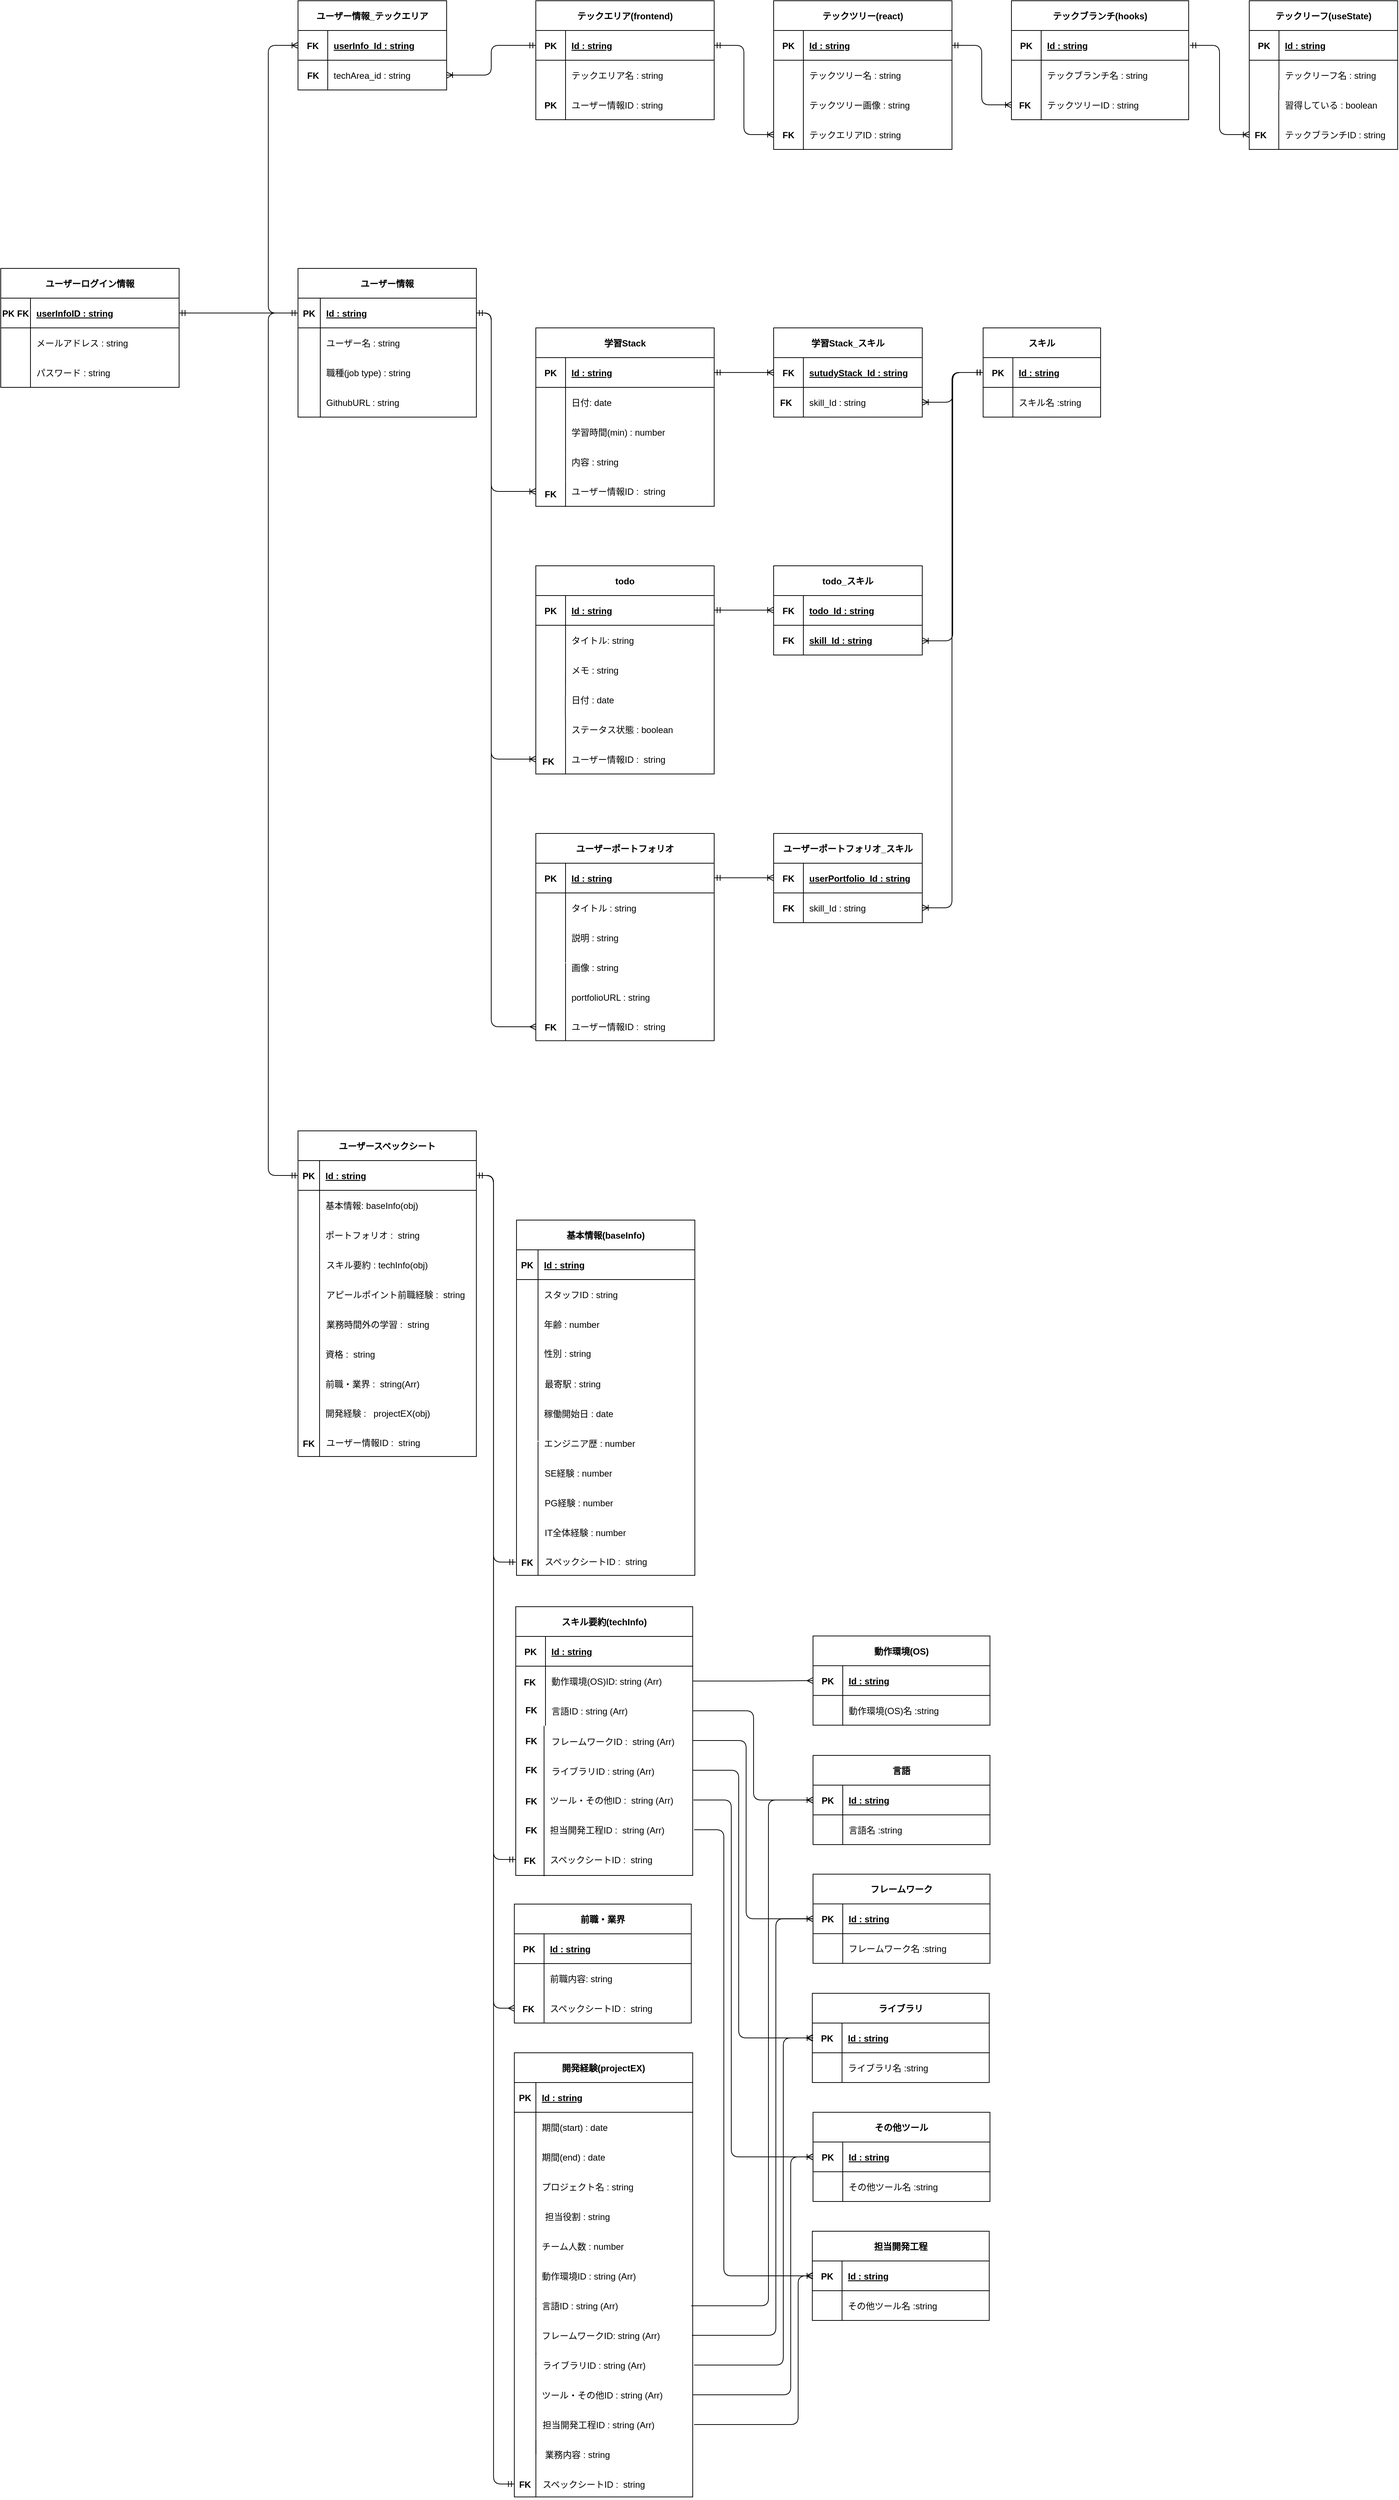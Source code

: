 <mxfile>
    <diagram id="-SmZYSLaklfBI4JRPdJP" name="ER図_日本語">
        <mxGraphModel dx="1022" dy="680" grid="1" gridSize="10" guides="1" tooltips="1" connect="1" arrows="1" fold="1" page="1" pageScale="1" pageWidth="827" pageHeight="1169" math="0" shadow="0">
            <root>
                <mxCell id="0"/>
                <mxCell id="1" parent="0"/>
                <mxCell id="69" value="" style="group" parent="1" vertex="1" connectable="0">
                    <mxGeometry x="1160" y="1720" width="250" height="280" as="geometry"/>
                </mxCell>
                <mxCell id="82" value="" style="group" parent="69" vertex="1" connectable="0">
                    <mxGeometry width="250" height="280" as="geometry"/>
                </mxCell>
                <mxCell id="55" value="todo" style="shape=table;startSize=40;container=1;collapsible=1;childLayout=tableLayout;fixedRows=1;rowLines=0;fontStyle=1;align=center;resizeLast=1;" parent="82" vertex="1">
                    <mxGeometry width="240" height="280.0" as="geometry">
                        <mxRectangle width="90" height="40" as="alternateBounds"/>
                    </mxGeometry>
                </mxCell>
                <mxCell id="56" value="" style="shape=partialRectangle;collapsible=0;dropTarget=0;pointerEvents=0;fillColor=none;top=0;left=0;bottom=1;right=0;points=[[0,0.5],[1,0.5]];portConstraint=eastwest;" parent="55" vertex="1">
                    <mxGeometry y="40" width="240" height="40" as="geometry"/>
                </mxCell>
                <mxCell id="57" value="PK" style="shape=partialRectangle;connectable=0;fillColor=none;top=0;left=0;bottom=0;right=0;fontStyle=1;overflow=hidden;" parent="56" vertex="1">
                    <mxGeometry width="40" height="40" as="geometry">
                        <mxRectangle width="40" height="40" as="alternateBounds"/>
                    </mxGeometry>
                </mxCell>
                <mxCell id="58" value="Id : string" style="shape=partialRectangle;connectable=0;fillColor=none;top=0;left=0;bottom=0;right=0;align=left;spacingLeft=6;fontStyle=5;overflow=hidden;" parent="56" vertex="1">
                    <mxGeometry x="40" width="200" height="40" as="geometry">
                        <mxRectangle width="200" height="40" as="alternateBounds"/>
                    </mxGeometry>
                </mxCell>
                <mxCell id="59" value="" style="shape=partialRectangle;collapsible=0;dropTarget=0;pointerEvents=0;fillColor=none;top=0;left=0;bottom=0;right=0;points=[[0,0.5],[1,0.5]];portConstraint=eastwest;" parent="55" vertex="1">
                    <mxGeometry y="80" width="240" height="40" as="geometry"/>
                </mxCell>
                <mxCell id="60" value="" style="shape=partialRectangle;connectable=0;fillColor=none;top=0;left=0;bottom=0;right=0;editable=1;overflow=hidden;" parent="59" vertex="1">
                    <mxGeometry width="40" height="40" as="geometry">
                        <mxRectangle width="40" height="40" as="alternateBounds"/>
                    </mxGeometry>
                </mxCell>
                <mxCell id="61" value="タイトル: string " style="shape=partialRectangle;connectable=0;fillColor=none;top=0;left=0;bottom=0;right=0;align=left;spacingLeft=6;overflow=hidden;" parent="59" vertex="1">
                    <mxGeometry x="40" width="200" height="40" as="geometry">
                        <mxRectangle width="200" height="40" as="alternateBounds"/>
                    </mxGeometry>
                </mxCell>
                <mxCell id="62" value="" style="shape=partialRectangle;collapsible=0;dropTarget=0;pointerEvents=0;fillColor=none;top=0;left=0;bottom=0;right=0;points=[[0,0.5],[1,0.5]];portConstraint=eastwest;" parent="55" vertex="1">
                    <mxGeometry y="120" width="240" height="40" as="geometry"/>
                </mxCell>
                <mxCell id="63" value="" style="shape=partialRectangle;connectable=0;fillColor=none;top=0;left=0;bottom=0;right=0;editable=1;overflow=hidden;" parent="62" vertex="1">
                    <mxGeometry width="40" height="40" as="geometry">
                        <mxRectangle width="40" height="40" as="alternateBounds"/>
                    </mxGeometry>
                </mxCell>
                <mxCell id="64" value="メモ : string" style="shape=partialRectangle;connectable=0;fillColor=none;top=0;left=0;bottom=0;right=0;align=left;spacingLeft=6;overflow=hidden;" parent="62" vertex="1">
                    <mxGeometry x="40" width="200" height="40" as="geometry">
                        <mxRectangle width="200" height="40" as="alternateBounds"/>
                    </mxGeometry>
                </mxCell>
                <mxCell id="65" value="日付 : date" style="shape=partialRectangle;connectable=0;fillColor=none;top=0;left=0;bottom=0;right=0;align=left;spacingLeft=6;overflow=hidden;" parent="82" vertex="1">
                    <mxGeometry x="40" y="160" width="183.69" height="40" as="geometry">
                        <mxRectangle width="210" height="40" as="alternateBounds"/>
                    </mxGeometry>
                </mxCell>
                <mxCell id="66" value="" style="endArrow=none;html=1;entryX=0.117;entryY=0.971;entryDx=0;entryDy=0;entryPerimeter=0;" parent="82" edge="1">
                    <mxGeometry width="50" height="50" relative="1" as="geometry">
                        <mxPoint x="40" y="175.0" as="sourcePoint"/>
                        <mxPoint x="39.997" y="139.313" as="targetPoint"/>
                        <Array as="points">
                            <mxPoint x="39.923" y="162.833"/>
                        </Array>
                    </mxGeometry>
                </mxCell>
                <mxCell id="70" value="" style="endArrow=none;html=1;entryX=0.117;entryY=0.971;entryDx=0;entryDy=0;entryPerimeter=0;" parent="82" edge="1">
                    <mxGeometry width="50" height="50" relative="1" as="geometry">
                        <mxPoint x="40" y="245.0" as="sourcePoint"/>
                        <mxPoint x="39.997" y="207.625" as="targetPoint"/>
                        <Array as="points">
                            <mxPoint x="39.923" y="231.145"/>
                        </Array>
                    </mxGeometry>
                </mxCell>
                <mxCell id="68" value="" style="endArrow=none;html=1;entryX=0.117;entryY=0.971;entryDx=0;entryDy=0;entryPerimeter=0;" parent="82" edge="1">
                    <mxGeometry width="50" height="50" relative="1" as="geometry">
                        <mxPoint x="40" y="210.0" as="sourcePoint"/>
                        <mxPoint x="39.84" y="174.625" as="targetPoint"/>
                        <Array as="points">
                            <mxPoint x="39.76" y="198.145"/>
                        </Array>
                    </mxGeometry>
                </mxCell>
                <mxCell id="284" value="ユーザー情報ID :  string" style="shape=partialRectangle;connectable=0;fillColor=none;top=0;left=0;bottom=0;right=0;align=left;spacingLeft=6;overflow=hidden;" vertex="1" parent="82">
                    <mxGeometry x="40" y="240" width="200" height="40" as="geometry">
                        <mxRectangle width="210" height="40" as="alternateBounds"/>
                    </mxGeometry>
                </mxCell>
                <mxCell id="285" value="FK" style="shape=partialRectangle;connectable=0;fillColor=none;top=0;left=0;bottom=0;right=0;fontStyle=1;overflow=hidden;" vertex="1" parent="82">
                    <mxGeometry x="-3.08" y="245.0" width="40" height="35.0" as="geometry">
                        <mxRectangle width="29" height="40" as="alternateBounds"/>
                    </mxGeometry>
                </mxCell>
                <mxCell id="290" value="" style="endArrow=none;html=1;" edge="1" parent="82">
                    <mxGeometry width="50" height="50" relative="1" as="geometry">
                        <mxPoint x="40" y="280" as="sourcePoint"/>
                        <mxPoint x="40" y="244.375" as="targetPoint"/>
                        <Array as="points">
                            <mxPoint x="40" y="261.879"/>
                        </Array>
                    </mxGeometry>
                </mxCell>
                <mxCell id="67" value="ステータス状態 : boolean" style="shape=partialRectangle;connectable=0;fillColor=none;top=0;left=0;bottom=0;right=0;align=left;spacingLeft=6;overflow=hidden;" parent="82" vertex="1">
                    <mxGeometry x="40" y="200" width="200" height="40" as="geometry">
                        <mxRectangle width="210" height="40" as="alternateBounds"/>
                    </mxGeometry>
                </mxCell>
                <mxCell id="96" value="" style="group" parent="1" vertex="1" connectable="0">
                    <mxGeometry x="1160" y="1400" width="252" height="240" as="geometry"/>
                </mxCell>
                <mxCell id="95" value="" style="group" parent="96" vertex="1" connectable="0">
                    <mxGeometry width="252" height="240" as="geometry"/>
                </mxCell>
                <mxCell id="83" value="" style="endArrow=none;html=1;" parent="95" edge="1">
                    <mxGeometry width="50" height="50" relative="1" as="geometry">
                        <mxPoint x="40" y="171.429" as="sourcePoint"/>
                        <mxPoint x="40" y="136.857" as="targetPoint"/>
                    </mxGeometry>
                </mxCell>
                <mxCell id="260" value="" style="group" vertex="1" connectable="0" parent="95">
                    <mxGeometry width="252" height="240" as="geometry"/>
                </mxCell>
                <mxCell id="72" value="学習Stack" style="shape=table;startSize=40;container=1;collapsible=1;childLayout=tableLayout;fixedRows=1;rowLines=0;fontStyle=1;align=center;resizeLast=1;" parent="260" vertex="1">
                    <mxGeometry width="240" height="240" as="geometry">
                        <mxRectangle width="90" height="40" as="alternateBounds"/>
                    </mxGeometry>
                </mxCell>
                <mxCell id="73" value="" style="shape=partialRectangle;collapsible=0;dropTarget=0;pointerEvents=0;fillColor=none;top=0;left=0;bottom=1;right=0;points=[[0,0.5],[1,0.5]];portConstraint=eastwest;" parent="72" vertex="1">
                    <mxGeometry y="40" width="240" height="40" as="geometry"/>
                </mxCell>
                <mxCell id="74" value="PK" style="shape=partialRectangle;connectable=0;fillColor=none;top=0;left=0;bottom=0;right=0;fontStyle=1;overflow=hidden;" parent="73" vertex="1">
                    <mxGeometry width="40" height="40" as="geometry">
                        <mxRectangle width="40" height="40" as="alternateBounds"/>
                    </mxGeometry>
                </mxCell>
                <mxCell id="75" value="Id : string" style="shape=partialRectangle;connectable=0;fillColor=none;top=0;left=0;bottom=0;right=0;align=left;spacingLeft=6;fontStyle=5;overflow=hidden;" parent="73" vertex="1">
                    <mxGeometry x="40" width="200" height="40" as="geometry">
                        <mxRectangle width="200" height="40" as="alternateBounds"/>
                    </mxGeometry>
                </mxCell>
                <mxCell id="76" value="" style="shape=partialRectangle;collapsible=0;dropTarget=0;pointerEvents=0;fillColor=none;top=0;left=0;bottom=0;right=0;points=[[0,0.5],[1,0.5]];portConstraint=eastwest;" parent="72" vertex="1">
                    <mxGeometry y="80" width="240" height="40" as="geometry"/>
                </mxCell>
                <mxCell id="77" value="" style="shape=partialRectangle;connectable=0;fillColor=none;top=0;left=0;bottom=0;right=0;editable=1;overflow=hidden;" parent="76" vertex="1">
                    <mxGeometry width="40" height="40" as="geometry">
                        <mxRectangle width="40" height="40" as="alternateBounds"/>
                    </mxGeometry>
                </mxCell>
                <mxCell id="78" value="日付: date" style="shape=partialRectangle;connectable=0;fillColor=none;top=0;left=0;bottom=0;right=0;align=left;spacingLeft=6;overflow=hidden;" parent="76" vertex="1">
                    <mxGeometry x="40" width="200" height="40" as="geometry">
                        <mxRectangle width="200" height="40" as="alternateBounds"/>
                    </mxGeometry>
                </mxCell>
                <mxCell id="79" value="" style="shape=partialRectangle;collapsible=0;dropTarget=0;pointerEvents=0;fillColor=none;top=0;left=0;bottom=0;right=0;points=[[0,0.5],[1,0.5]];portConstraint=eastwest;" parent="72" vertex="1">
                    <mxGeometry y="120" width="240" height="40" as="geometry"/>
                </mxCell>
                <mxCell id="80" value="" style="shape=partialRectangle;connectable=0;fillColor=none;top=0;left=0;bottom=0;right=0;editable=1;overflow=hidden;" parent="79" vertex="1">
                    <mxGeometry width="40" height="40" as="geometry">
                        <mxRectangle width="40" height="40" as="alternateBounds"/>
                    </mxGeometry>
                </mxCell>
                <mxCell id="81" value="学習時間(min) : number" style="shape=partialRectangle;connectable=0;fillColor=none;top=0;left=0;bottom=0;right=0;align=left;spacingLeft=6;overflow=hidden;" parent="79" vertex="1">
                    <mxGeometry x="40" width="200" height="40" as="geometry">
                        <mxRectangle width="200" height="40" as="alternateBounds"/>
                    </mxGeometry>
                </mxCell>
                <mxCell id="87" value="内容 : string" style="shape=partialRectangle;connectable=0;fillColor=none;top=0;left=0;bottom=0;right=0;align=left;spacingLeft=6;overflow=hidden;" parent="260" vertex="1">
                    <mxGeometry x="40" y="160" width="210" height="40" as="geometry">
                        <mxRectangle width="210" height="40" as="alternateBounds"/>
                    </mxGeometry>
                </mxCell>
                <mxCell id="84" value="" style="endArrow=none;html=1;" parent="260" edge="1">
                    <mxGeometry width="50" height="50" relative="1" as="geometry">
                        <mxPoint x="40" y="205.714" as="sourcePoint"/>
                        <mxPoint x="40" y="171.431" as="targetPoint"/>
                    </mxGeometry>
                </mxCell>
                <mxCell id="278" value="ユーザー情報ID :  string" style="shape=partialRectangle;connectable=0;fillColor=none;top=0;left=0;bottom=0;right=0;align=left;spacingLeft=6;overflow=hidden;" vertex="1" parent="260">
                    <mxGeometry x="40" y="200" width="210" height="38.77" as="geometry">
                        <mxRectangle width="210" height="40" as="alternateBounds"/>
                    </mxGeometry>
                </mxCell>
                <mxCell id="279" value="FK" style="shape=partialRectangle;connectable=0;fillColor=none;top=0;left=0;bottom=0;right=0;fontStyle=1;overflow=hidden;" vertex="1" parent="260">
                    <mxGeometry y="205.714" width="40" height="34.286" as="geometry">
                        <mxRectangle width="29" height="40" as="alternateBounds"/>
                    </mxGeometry>
                </mxCell>
                <mxCell id="280" value="" style="endArrow=none;html=1;" edge="1" parent="260">
                    <mxGeometry width="50" height="50" relative="1" as="geometry">
                        <mxPoint x="40.0" y="240.609" as="sourcePoint"/>
                        <mxPoint x="40.0" y="205.711" as="targetPoint"/>
                    </mxGeometry>
                </mxCell>
                <mxCell id="194" value="" style="group" vertex="1" connectable="0" parent="1">
                    <mxGeometry x="840" y="2480" width="240" height="440" as="geometry"/>
                </mxCell>
                <mxCell id="192" value="" style="group" vertex="1" connectable="0" parent="194">
                    <mxGeometry width="240" height="440.0" as="geometry"/>
                </mxCell>
                <mxCell id="159" value="ユーザースペックシート" style="shape=table;startSize=40;container=1;collapsible=1;childLayout=tableLayout;fixedRows=1;rowLines=0;fontStyle=1;align=center;resizeLast=1;" parent="192" vertex="1">
                    <mxGeometry width="240" height="438.042" as="geometry">
                        <mxRectangle x="1001" y="880" width="90" height="40" as="alternateBounds"/>
                    </mxGeometry>
                </mxCell>
                <mxCell id="160" value="" style="shape=partialRectangle;collapsible=0;dropTarget=0;pointerEvents=0;fillColor=none;top=0;left=0;bottom=1;right=0;points=[[0,0.5],[1,0.5]];portConstraint=eastwest;" parent="159" vertex="1">
                    <mxGeometry y="40" width="240" height="40" as="geometry"/>
                </mxCell>
                <mxCell id="161" value="PK" style="shape=partialRectangle;connectable=0;fillColor=none;top=0;left=0;bottom=0;right=0;fontStyle=1;overflow=hidden;" parent="160" vertex="1">
                    <mxGeometry width="29" height="40" as="geometry">
                        <mxRectangle width="29" height="40" as="alternateBounds"/>
                    </mxGeometry>
                </mxCell>
                <mxCell id="162" value="Id : string" style="shape=partialRectangle;connectable=0;fillColor=none;top=0;left=0;bottom=0;right=0;align=left;spacingLeft=6;fontStyle=5;overflow=hidden;" parent="160" vertex="1">
                    <mxGeometry x="29" width="211" height="40" as="geometry">
                        <mxRectangle width="211" height="40" as="alternateBounds"/>
                    </mxGeometry>
                </mxCell>
                <mxCell id="163" value="" style="shape=partialRectangle;collapsible=0;dropTarget=0;pointerEvents=0;fillColor=none;top=0;left=0;bottom=0;right=0;points=[[0,0.5],[1,0.5]];portConstraint=eastwest;" parent="159" vertex="1">
                    <mxGeometry y="80" width="240" height="40" as="geometry"/>
                </mxCell>
                <mxCell id="164" value="" style="shape=partialRectangle;connectable=0;fillColor=none;top=0;left=0;bottom=0;right=0;editable=1;overflow=hidden;" parent="163" vertex="1">
                    <mxGeometry width="29" height="40" as="geometry">
                        <mxRectangle width="29" height="40" as="alternateBounds"/>
                    </mxGeometry>
                </mxCell>
                <mxCell id="165" value="基本情報: baseInfo(obj)" style="shape=partialRectangle;connectable=0;fillColor=none;top=0;left=0;bottom=0;right=0;align=left;spacingLeft=6;overflow=hidden;" parent="163" vertex="1">
                    <mxGeometry x="29" width="211" height="40" as="geometry">
                        <mxRectangle width="211" height="40" as="alternateBounds"/>
                    </mxGeometry>
                </mxCell>
                <mxCell id="166" value="" style="shape=partialRectangle;collapsible=0;dropTarget=0;pointerEvents=0;fillColor=none;top=0;left=0;bottom=0;right=0;points=[[0,0.5],[1,0.5]];portConstraint=eastwest;" parent="159" vertex="1">
                    <mxGeometry y="120" width="240" height="40" as="geometry"/>
                </mxCell>
                <mxCell id="167" value="" style="shape=partialRectangle;connectable=0;fillColor=none;top=0;left=0;bottom=0;right=0;editable=1;overflow=hidden;" parent="166" vertex="1">
                    <mxGeometry width="29" height="40" as="geometry">
                        <mxRectangle width="29" height="40" as="alternateBounds"/>
                    </mxGeometry>
                </mxCell>
                <mxCell id="168" value="ポートフォリオ :  string" style="shape=partialRectangle;connectable=0;fillColor=none;top=0;left=0;bottom=0;right=0;align=left;spacingLeft=6;overflow=hidden;" parent="166" vertex="1">
                    <mxGeometry x="29" width="211" height="40" as="geometry">
                        <mxRectangle width="211" height="40" as="alternateBounds"/>
                    </mxGeometry>
                </mxCell>
                <mxCell id="174" value="アピールポイント前職経験 :  string" style="shape=partialRectangle;connectable=0;fillColor=none;top=0;left=0;bottom=0;right=0;align=left;spacingLeft=6;overflow=hidden;" parent="192" vertex="1">
                    <mxGeometry x="30" y="200" width="210" height="40.0" as="geometry">
                        <mxRectangle width="210" height="40" as="alternateBounds"/>
                    </mxGeometry>
                </mxCell>
                <mxCell id="176" value="前職・業界 :  string(Arr)" style="shape=partialRectangle;connectable=0;fillColor=none;top=0;left=0;bottom=0;right=0;align=left;spacingLeft=6;overflow=hidden;" parent="192" vertex="1">
                    <mxGeometry x="29" y="322" width="210" height="35.56" as="geometry">
                        <mxRectangle width="210" height="40" as="alternateBounds"/>
                    </mxGeometry>
                </mxCell>
                <mxCell id="177" value="開発経験 :   projectEX(obj)" style="shape=partialRectangle;connectable=0;fillColor=none;top=0;left=0;bottom=0;right=0;align=left;spacingLeft=6;overflow=hidden;" parent="192" vertex="1">
                    <mxGeometry x="29" y="361.56" width="210" height="36.18" as="geometry">
                        <mxRectangle width="210" height="40" as="alternateBounds"/>
                    </mxGeometry>
                </mxCell>
                <mxCell id="264" value="ユーザー情報ID :  string" style="shape=partialRectangle;connectable=0;fillColor=none;top=0;left=0;bottom=0;right=0;align=left;spacingLeft=6;overflow=hidden;" vertex="1" parent="192">
                    <mxGeometry x="30" y="400" width="210" height="38.04" as="geometry">
                        <mxRectangle width="210" height="40" as="alternateBounds"/>
                    </mxGeometry>
                </mxCell>
                <mxCell id="265" value="FK" style="shape=partialRectangle;connectable=0;fillColor=none;top=0;left=0;bottom=0;right=0;fontStyle=1;overflow=hidden;" vertex="1" parent="192">
                    <mxGeometry y="400" width="29" height="40.0" as="geometry">
                        <mxRectangle width="29" height="40" as="alternateBounds"/>
                    </mxGeometry>
                </mxCell>
                <mxCell id="266" value="" style="endArrow=none;html=1;" edge="1" parent="192">
                    <mxGeometry width="50" height="50" relative="1" as="geometry">
                        <mxPoint x="29" y="438.042" as="sourcePoint"/>
                        <mxPoint x="29" y="382.309" as="targetPoint"/>
                    </mxGeometry>
                </mxCell>
                <mxCell id="382" value="スキル要約 : techInfo(obj)" style="shape=partialRectangle;connectable=0;fillColor=none;top=0;left=0;bottom=0;right=0;align=left;spacingLeft=6;overflow=hidden;" vertex="1" parent="192">
                    <mxGeometry x="30" y="160.0" width="210" height="40.0" as="geometry">
                        <mxRectangle width="210" height="40" as="alternateBounds"/>
                    </mxGeometry>
                </mxCell>
                <mxCell id="383" value="業務時間外の学習 :  string" style="shape=partialRectangle;connectable=0;fillColor=none;top=0;left=0;bottom=0;right=0;align=left;spacingLeft=6;overflow=hidden;" vertex="1" parent="192">
                    <mxGeometry x="30" y="240" width="210" height="40.0" as="geometry">
                        <mxRectangle width="210" height="40" as="alternateBounds"/>
                    </mxGeometry>
                </mxCell>
                <mxCell id="384" value="資格 :  string" style="shape=partialRectangle;connectable=0;fillColor=none;top=0;left=0;bottom=0;right=0;align=left;spacingLeft=6;overflow=hidden;" vertex="1" parent="192">
                    <mxGeometry x="29" y="280" width="210" height="40.0" as="geometry">
                        <mxRectangle width="210" height="40" as="alternateBounds"/>
                    </mxGeometry>
                </mxCell>
                <mxCell id="171" value="" style="endArrow=none;html=1;entryX=0.121;entryY=1.004;entryDx=0;entryDy=0;entryPerimeter=0;" parent="194" edge="1" target="166">
                    <mxGeometry width="50" height="50" relative="1" as="geometry">
                        <mxPoint x="29" y="280" as="sourcePoint"/>
                        <mxPoint x="29.0" y="218.826" as="targetPoint"/>
                    </mxGeometry>
                </mxCell>
                <mxCell id="178" value="" style="endArrow=none;html=1;" parent="194" edge="1">
                    <mxGeometry width="50" height="50" relative="1" as="geometry">
                        <mxPoint x="29" y="328.532" as="sourcePoint"/>
                        <mxPoint x="29" y="273.19" as="targetPoint"/>
                    </mxGeometry>
                </mxCell>
                <mxCell id="179" value="" style="endArrow=none;html=1;" parent="194" edge="1">
                    <mxGeometry width="50" height="50" relative="1" as="geometry">
                        <mxPoint x="29" y="383.287" as="sourcePoint"/>
                        <mxPoint x="29" y="327.554" as="targetPoint"/>
                    </mxGeometry>
                </mxCell>
                <mxCell id="200" value="" style="group" vertex="1" connectable="0" parent="1">
                    <mxGeometry x="840" y="1320" width="240" height="200" as="geometry"/>
                </mxCell>
                <mxCell id="97" value="ユーザー情報" style="shape=table;startSize=40;container=1;collapsible=1;childLayout=tableLayout;fixedRows=1;rowLines=0;fontStyle=1;align=center;resizeLast=1;" parent="200" vertex="1">
                    <mxGeometry width="240" height="200" as="geometry">
                        <mxRectangle x="360" y="240" width="90" height="40" as="alternateBounds"/>
                    </mxGeometry>
                </mxCell>
                <mxCell id="98" value="" style="shape=partialRectangle;collapsible=0;dropTarget=0;pointerEvents=0;fillColor=none;top=0;left=0;bottom=1;right=0;points=[[0,0.5],[1,0.5]];portConstraint=eastwest;" parent="97" vertex="1">
                    <mxGeometry y="40" width="240" height="40" as="geometry"/>
                </mxCell>
                <mxCell id="99" value="PK" style="shape=partialRectangle;connectable=0;fillColor=none;top=0;left=0;bottom=0;right=0;fontStyle=1;overflow=hidden;" parent="98" vertex="1">
                    <mxGeometry width="30" height="40" as="geometry">
                        <mxRectangle width="30" height="40" as="alternateBounds"/>
                    </mxGeometry>
                </mxCell>
                <mxCell id="100" value="Id : string" style="shape=partialRectangle;connectable=0;fillColor=none;top=0;left=0;bottom=0;right=0;align=left;spacingLeft=6;fontStyle=5;overflow=hidden;" parent="98" vertex="1">
                    <mxGeometry x="30" width="210" height="40" as="geometry">
                        <mxRectangle width="210" height="40" as="alternateBounds"/>
                    </mxGeometry>
                </mxCell>
                <mxCell id="101" value="" style="shape=partialRectangle;collapsible=0;dropTarget=0;pointerEvents=0;fillColor=none;top=0;left=0;bottom=0;right=0;points=[[0,0.5],[1,0.5]];portConstraint=eastwest;" parent="97" vertex="1">
                    <mxGeometry y="80" width="240" height="40" as="geometry"/>
                </mxCell>
                <mxCell id="102" value="" style="shape=partialRectangle;connectable=0;fillColor=none;top=0;left=0;bottom=0;right=0;editable=1;overflow=hidden;" parent="101" vertex="1">
                    <mxGeometry width="30" height="40" as="geometry">
                        <mxRectangle width="30" height="40" as="alternateBounds"/>
                    </mxGeometry>
                </mxCell>
                <mxCell id="103" value="ユーザー名 : string " style="shape=partialRectangle;connectable=0;fillColor=none;top=0;left=0;bottom=0;right=0;align=left;spacingLeft=6;overflow=hidden;" parent="101" vertex="1">
                    <mxGeometry x="30" width="210" height="40" as="geometry">
                        <mxRectangle width="210" height="40" as="alternateBounds"/>
                    </mxGeometry>
                </mxCell>
                <mxCell id="104" value="" style="shape=partialRectangle;collapsible=0;dropTarget=0;pointerEvents=0;fillColor=none;top=0;left=0;bottom=0;right=0;points=[[0,0.5],[1,0.5]];portConstraint=eastwest;" parent="97" vertex="1">
                    <mxGeometry y="120" width="240" height="40" as="geometry"/>
                </mxCell>
                <mxCell id="105" value="" style="shape=partialRectangle;connectable=0;fillColor=none;top=0;left=0;bottom=0;right=0;editable=1;overflow=hidden;" parent="104" vertex="1">
                    <mxGeometry width="30" height="40" as="geometry">
                        <mxRectangle width="30" height="40" as="alternateBounds"/>
                    </mxGeometry>
                </mxCell>
                <mxCell id="106" value="職種(job type) : string " style="shape=partialRectangle;connectable=0;fillColor=none;top=0;left=0;bottom=0;right=0;align=left;spacingLeft=6;overflow=hidden;" parent="104" vertex="1">
                    <mxGeometry x="30" width="210" height="40" as="geometry">
                        <mxRectangle width="210" height="40" as="alternateBounds"/>
                    </mxGeometry>
                </mxCell>
                <mxCell id="120" value="GithubURL : string" style="shape=partialRectangle;connectable=0;fillColor=none;top=0;left=0;bottom=0;right=0;align=left;spacingLeft=6;overflow=hidden;" parent="200" vertex="1">
                    <mxGeometry x="30" y="160" width="210" height="40" as="geometry">
                        <mxRectangle width="210" height="40" as="alternateBounds"/>
                    </mxGeometry>
                </mxCell>
                <mxCell id="121" value="" style="endArrow=none;html=1;" parent="200" edge="1">
                    <mxGeometry width="50" height="50" relative="1" as="geometry">
                        <mxPoint x="30" y="200" as="sourcePoint"/>
                        <mxPoint x="30" y="160" as="targetPoint"/>
                    </mxGeometry>
                </mxCell>
                <mxCell id="212" value="" style="group" vertex="1" connectable="0" parent="1">
                    <mxGeometry x="1800" y="960" width="240" height="160" as="geometry"/>
                </mxCell>
                <mxCell id="34" value="" style="group" parent="212" vertex="1" connectable="0">
                    <mxGeometry width="240" height="160" as="geometry"/>
                </mxCell>
                <mxCell id="35" value="テックブランチ(hooks)" style="shape=table;startSize=40;container=1;collapsible=1;childLayout=tableLayout;fixedRows=1;rowLines=0;fontStyle=1;align=center;resizeLast=1;" parent="34" vertex="1">
                    <mxGeometry width="238.468" height="160" as="geometry">
                        <mxRectangle x="360" y="240" width="90" height="40" as="alternateBounds"/>
                    </mxGeometry>
                </mxCell>
                <mxCell id="36" value="" style="shape=partialRectangle;collapsible=0;dropTarget=0;pointerEvents=0;fillColor=none;top=0;left=0;bottom=1;right=0;points=[[0,0.5],[1,0.5]];portConstraint=eastwest;" parent="35" vertex="1">
                    <mxGeometry y="40" width="238.468" height="40" as="geometry"/>
                </mxCell>
                <mxCell id="37" value="PK" style="shape=partialRectangle;connectable=0;fillColor=none;top=0;left=0;bottom=0;right=0;fontStyle=1;overflow=hidden;" parent="36" vertex="1">
                    <mxGeometry width="40" height="40" as="geometry">
                        <mxRectangle width="40" height="40" as="alternateBounds"/>
                    </mxGeometry>
                </mxCell>
                <mxCell id="38" value="Id : string" style="shape=partialRectangle;connectable=0;fillColor=none;top=0;left=0;bottom=0;right=0;align=left;spacingLeft=6;fontStyle=5;overflow=hidden;" parent="36" vertex="1">
                    <mxGeometry x="40" width="198.468" height="40" as="geometry">
                        <mxRectangle width="198.468" height="40" as="alternateBounds"/>
                    </mxGeometry>
                </mxCell>
                <mxCell id="39" value="" style="shape=partialRectangle;collapsible=0;dropTarget=0;pointerEvents=0;fillColor=none;top=0;left=0;bottom=0;right=0;points=[[0,0.5],[1,0.5]];portConstraint=eastwest;" parent="35" vertex="1">
                    <mxGeometry y="80" width="238.468" height="40" as="geometry"/>
                </mxCell>
                <mxCell id="40" value="" style="shape=partialRectangle;connectable=0;fillColor=none;top=0;left=0;bottom=0;right=0;editable=1;overflow=hidden;" parent="39" vertex="1">
                    <mxGeometry width="40" height="40" as="geometry">
                        <mxRectangle width="40" height="40" as="alternateBounds"/>
                    </mxGeometry>
                </mxCell>
                <mxCell id="41" value="テックブランチ名 : string" style="shape=partialRectangle;connectable=0;fillColor=none;top=0;left=0;bottom=0;right=0;align=left;spacingLeft=6;overflow=hidden;" parent="39" vertex="1">
                    <mxGeometry x="40" width="198.468" height="40" as="geometry">
                        <mxRectangle width="198.468" height="40" as="alternateBounds"/>
                    </mxGeometry>
                </mxCell>
                <mxCell id="203" value="テックツリーID : string" style="shape=partialRectangle;connectable=0;fillColor=none;top=0;left=0;bottom=0;right=0;align=left;spacingLeft=6;overflow=hidden;" vertex="1" parent="34">
                    <mxGeometry x="40" y="120" width="198.47" height="40" as="geometry">
                        <mxRectangle width="220" height="40" as="alternateBounds"/>
                    </mxGeometry>
                </mxCell>
                <mxCell id="205" value="FK" style="shape=partialRectangle;connectable=0;fillColor=none;top=0;left=0;bottom=0;right=0;fontStyle=1;overflow=hidden;" vertex="1" parent="34">
                    <mxGeometry y="120" width="36.687" height="40" as="geometry">
                        <mxRectangle width="40" height="40" as="alternateBounds"/>
                    </mxGeometry>
                </mxCell>
                <mxCell id="204" value="" style="endArrow=none;html=1;" edge="1" parent="34">
                    <mxGeometry width="50" height="50" relative="1" as="geometry">
                        <mxPoint x="39.997" y="160" as="sourcePoint"/>
                        <mxPoint x="39.997" y="120" as="targetPoint"/>
                    </mxGeometry>
                </mxCell>
                <mxCell id="214" value="" style="group" vertex="1" connectable="0" parent="1">
                    <mxGeometry x="2120" y="960" width="200" height="200" as="geometry"/>
                </mxCell>
                <mxCell id="31" value="習得している : boolean" style="shape=partialRectangle;connectable=0;fillColor=none;top=0;left=0;bottom=0;right=0;align=left;spacingLeft=6;overflow=hidden;" parent="214" vertex="1">
                    <mxGeometry x="40" y="120" width="160" height="40" as="geometry">
                        <mxRectangle width="210" height="40" as="alternateBounds"/>
                    </mxGeometry>
                </mxCell>
                <mxCell id="206" value="テックブランチID : string" style="shape=partialRectangle;connectable=0;fillColor=none;top=0;left=0;bottom=0;right=0;align=left;spacingLeft=6;overflow=hidden;" vertex="1" parent="214">
                    <mxGeometry x="40" y="160" width="160" height="40" as="geometry">
                        <mxRectangle width="210" height="40" as="alternateBounds"/>
                    </mxGeometry>
                </mxCell>
                <mxCell id="207" value="FK" style="shape=partialRectangle;connectable=0;fillColor=none;top=0;left=0;bottom=0;right=0;fontStyle=1;overflow=hidden;" vertex="1" parent="214">
                    <mxGeometry y="160" width="30.72" height="40" as="geometry">
                        <mxRectangle width="40" height="40" as="alternateBounds"/>
                    </mxGeometry>
                </mxCell>
                <mxCell id="213" value="" style="group" vertex="1" connectable="0" parent="214">
                    <mxGeometry width="199.68" height="200" as="geometry"/>
                </mxCell>
                <mxCell id="20" value="テックリーフ(useState)" style="shape=table;startSize=40;container=1;collapsible=1;childLayout=tableLayout;fixedRows=1;rowLines=0;fontStyle=1;align=center;resizeLast=1;" parent="213" vertex="1">
                    <mxGeometry width="199.68" height="200" as="geometry">
                        <mxRectangle x="360" y="240" width="90" height="40" as="alternateBounds"/>
                    </mxGeometry>
                </mxCell>
                <mxCell id="21" value="" style="shape=partialRectangle;collapsible=0;dropTarget=0;pointerEvents=0;fillColor=none;top=0;left=0;bottom=1;right=0;points=[[0,0.5],[1,0.5]];portConstraint=eastwest;" parent="20" vertex="1">
                    <mxGeometry y="40" width="199.68" height="40" as="geometry"/>
                </mxCell>
                <mxCell id="22" value="PK" style="shape=partialRectangle;connectable=0;fillColor=none;top=0;left=0;bottom=0;right=0;fontStyle=1;overflow=hidden;" parent="21" vertex="1">
                    <mxGeometry width="40" height="40" as="geometry">
                        <mxRectangle width="40" height="40" as="alternateBounds"/>
                    </mxGeometry>
                </mxCell>
                <mxCell id="23" value="Id : string" style="shape=partialRectangle;connectable=0;fillColor=none;top=0;left=0;bottom=0;right=0;align=left;spacingLeft=6;fontStyle=5;overflow=hidden;" parent="21" vertex="1">
                    <mxGeometry x="40" width="159.68" height="40" as="geometry">
                        <mxRectangle width="159.68" height="40" as="alternateBounds"/>
                    </mxGeometry>
                </mxCell>
                <mxCell id="24" value="" style="shape=partialRectangle;collapsible=0;dropTarget=0;pointerEvents=0;fillColor=none;top=0;left=0;bottom=0;right=0;points=[[0,0.5],[1,0.5]];portConstraint=eastwest;" parent="20" vertex="1">
                    <mxGeometry y="80" width="199.68" height="40" as="geometry"/>
                </mxCell>
                <mxCell id="25" value="" style="shape=partialRectangle;connectable=0;fillColor=none;top=0;left=0;bottom=0;right=0;editable=1;overflow=hidden;" parent="24" vertex="1">
                    <mxGeometry width="40" height="40" as="geometry">
                        <mxRectangle width="40" height="40" as="alternateBounds"/>
                    </mxGeometry>
                </mxCell>
                <mxCell id="26" value="テックリーフ名 : string" style="shape=partialRectangle;connectable=0;fillColor=none;top=0;left=0;bottom=0;right=0;align=left;spacingLeft=6;overflow=hidden;" parent="24" vertex="1">
                    <mxGeometry x="40" width="159.68" height="40" as="geometry">
                        <mxRectangle width="159.68" height="40" as="alternateBounds"/>
                    </mxGeometry>
                </mxCell>
                <mxCell id="32" value="" style="endArrow=none;html=1;" parent="213" edge="1">
                    <mxGeometry width="50" height="50" relative="1" as="geometry">
                        <mxPoint x="39.717" y="160" as="sourcePoint"/>
                        <mxPoint x="39.717" y="120" as="targetPoint"/>
                    </mxGeometry>
                </mxCell>
                <mxCell id="208" value="" style="endArrow=none;html=1;" edge="1" parent="213">
                    <mxGeometry width="50" height="50" relative="1" as="geometry">
                        <mxPoint x="39.72" y="200" as="sourcePoint"/>
                        <mxPoint x="39.72" y="160" as="targetPoint"/>
                    </mxGeometry>
                </mxCell>
                <mxCell id="215" value="" style="group" vertex="1" connectable="0" parent="1">
                    <mxGeometry x="1160" y="960" width="260" height="160" as="geometry"/>
                </mxCell>
                <mxCell id="47" value="" style="group" parent="215" vertex="1" connectable="0">
                    <mxGeometry width="260" height="160" as="geometry"/>
                </mxCell>
                <mxCell id="48" value="テックエリア(frontend)" style="shape=table;startSize=40;container=1;collapsible=1;childLayout=tableLayout;fixedRows=1;rowLines=0;fontStyle=1;align=center;resizeLast=1;" parent="47" vertex="1">
                    <mxGeometry width="240" height="160" as="geometry">
                        <mxRectangle x="360" y="240" width="90" height="40" as="alternateBounds"/>
                    </mxGeometry>
                </mxCell>
                <mxCell id="49" value="" style="shape=partialRectangle;collapsible=0;dropTarget=0;pointerEvents=0;fillColor=none;top=0;left=0;bottom=1;right=0;points=[[0,0.5],[1,0.5]];portConstraint=eastwest;" parent="48" vertex="1">
                    <mxGeometry y="40" width="240" height="40" as="geometry"/>
                </mxCell>
                <mxCell id="50" value="PK" style="shape=partialRectangle;connectable=0;fillColor=none;top=0;left=0;bottom=0;right=0;fontStyle=1;overflow=hidden;" parent="49" vertex="1">
                    <mxGeometry width="40" height="40" as="geometry">
                        <mxRectangle width="40" height="40" as="alternateBounds"/>
                    </mxGeometry>
                </mxCell>
                <mxCell id="51" value="Id : string" style="shape=partialRectangle;connectable=0;fillColor=none;top=0;left=0;bottom=0;right=0;align=left;spacingLeft=6;fontStyle=5;overflow=hidden;" parent="49" vertex="1">
                    <mxGeometry x="40" width="200" height="40" as="geometry">
                        <mxRectangle width="200" height="40" as="alternateBounds"/>
                    </mxGeometry>
                </mxCell>
                <mxCell id="52" value="" style="shape=partialRectangle;collapsible=0;dropTarget=0;pointerEvents=0;fillColor=none;top=0;left=0;bottom=0;right=0;points=[[0,0.5],[1,0.5]];portConstraint=eastwest;" parent="48" vertex="1">
                    <mxGeometry y="80" width="240" height="40" as="geometry"/>
                </mxCell>
                <mxCell id="53" value="" style="shape=partialRectangle;connectable=0;fillColor=none;top=0;left=0;bottom=0;right=0;editable=1;overflow=hidden;" parent="52" vertex="1">
                    <mxGeometry width="40" height="40" as="geometry">
                        <mxRectangle width="40" height="40" as="alternateBounds"/>
                    </mxGeometry>
                </mxCell>
                <mxCell id="54" value="テックエリア名 : string" style="shape=partialRectangle;connectable=0;fillColor=none;top=0;left=0;bottom=0;right=0;align=left;spacingLeft=6;overflow=hidden;" parent="52" vertex="1">
                    <mxGeometry x="40" width="200" height="40" as="geometry">
                        <mxRectangle width="200" height="40" as="alternateBounds"/>
                    </mxGeometry>
                </mxCell>
                <mxCell id="670" value="" style="shape=partialRectangle;collapsible=0;dropTarget=0;pointerEvents=0;fillColor=none;top=0;left=0;bottom=0;right=0;points=[[0,0.5],[1,0.5]];portConstraint=eastwest;" vertex="1" parent="47">
                    <mxGeometry y="120" width="240" height="40" as="geometry"/>
                </mxCell>
                <mxCell id="671" value="" style="shape=partialRectangle;connectable=0;fillColor=none;top=0;left=0;bottom=0;right=0;editable=1;overflow=hidden;" vertex="1" parent="670">
                    <mxGeometry width="40" height="40" as="geometry">
                        <mxRectangle width="40" height="40" as="alternateBounds"/>
                    </mxGeometry>
                </mxCell>
                <mxCell id="672" value="ユーザー情報ID : string" style="shape=partialRectangle;connectable=0;fillColor=none;top=0;left=0;bottom=0;right=0;align=left;spacingLeft=6;overflow=hidden;" vertex="1" parent="670">
                    <mxGeometry x="40" width="200" height="40" as="geometry">
                        <mxRectangle width="200" height="40" as="alternateBounds"/>
                    </mxGeometry>
                </mxCell>
                <mxCell id="673" value="PK" style="shape=partialRectangle;connectable=0;fillColor=none;top=0;left=0;bottom=0;right=0;fontStyle=1;overflow=hidden;" vertex="1" parent="47">
                    <mxGeometry y="120" width="40" height="40" as="geometry">
                        <mxRectangle width="40" height="40" as="alternateBounds"/>
                    </mxGeometry>
                </mxCell>
                <mxCell id="674" value="" style="endArrow=none;html=1;" edge="1" parent="47">
                    <mxGeometry width="50" height="50" relative="1" as="geometry">
                        <mxPoint x="40" y="160" as="sourcePoint"/>
                        <mxPoint x="40" y="120" as="targetPoint"/>
                    </mxGeometry>
                </mxCell>
                <mxCell id="249" value="" style="edgeStyle=entityRelationEdgeStyle;fontSize=12;html=1;endArrow=ERmandOne;startArrow=ERmandOne;elbow=vertical;entryX=0;entryY=0.5;entryDx=0;entryDy=0;exitX=1;exitY=0.5;exitDx=0;exitDy=0;" edge="1" parent="1" source="469" target="98">
                    <mxGeometry width="100" height="100" relative="1" as="geometry">
                        <mxPoint x="680" y="1340" as="sourcePoint"/>
                        <mxPoint x="780" y="1240" as="targetPoint"/>
                    </mxGeometry>
                </mxCell>
                <mxCell id="296" value="" style="edgeStyle=elbowEdgeStyle;fontSize=12;html=1;endArrow=ERoneToMany;startArrow=ERmandOne;exitX=1;exitY=0.5;exitDx=0;exitDy=0;" edge="1" parent="1" source="98">
                    <mxGeometry width="100" height="100" relative="1" as="geometry">
                        <mxPoint x="1243" y="1480" as="sourcePoint"/>
                        <mxPoint x="1160" y="1980" as="targetPoint"/>
                        <Array as="points">
                            <mxPoint x="1100" y="1520"/>
                        </Array>
                    </mxGeometry>
                </mxCell>
                <mxCell id="301" value="" style="group" vertex="1" connectable="0" parent="1">
                    <mxGeometry x="1160" y="2080" width="240" height="280" as="geometry"/>
                </mxCell>
                <mxCell id="302" value="" style="group" vertex="1" connectable="0" parent="301">
                    <mxGeometry width="240" height="280" as="geometry"/>
                </mxCell>
                <mxCell id="303" value="ユーザーポートフォリオ" style="shape=table;startSize=40;container=1;collapsible=1;childLayout=tableLayout;fixedRows=1;rowLines=0;fontStyle=1;align=center;resizeLast=1;" vertex="1" parent="302">
                    <mxGeometry width="240" height="278.754" as="geometry">
                        <mxRectangle x="1001" y="880" width="90" height="40" as="alternateBounds"/>
                    </mxGeometry>
                </mxCell>
                <mxCell id="304" value="" style="shape=partialRectangle;collapsible=0;dropTarget=0;pointerEvents=0;fillColor=none;top=0;left=0;bottom=1;right=0;points=[[0,0.5],[1,0.5]];portConstraint=eastwest;" vertex="1" parent="303">
                    <mxGeometry y="40" width="240" height="40" as="geometry"/>
                </mxCell>
                <mxCell id="305" value="PK" style="shape=partialRectangle;connectable=0;fillColor=none;top=0;left=0;bottom=0;right=0;fontStyle=1;overflow=hidden;" vertex="1" parent="304">
                    <mxGeometry width="40" height="40" as="geometry">
                        <mxRectangle width="40" height="40" as="alternateBounds"/>
                    </mxGeometry>
                </mxCell>
                <mxCell id="306" value="Id : string" style="shape=partialRectangle;connectable=0;fillColor=none;top=0;left=0;bottom=0;right=0;align=left;spacingLeft=6;fontStyle=5;overflow=hidden;" vertex="1" parent="304">
                    <mxGeometry x="40" width="200" height="40" as="geometry">
                        <mxRectangle width="200" height="40" as="alternateBounds"/>
                    </mxGeometry>
                </mxCell>
                <mxCell id="307" value="" style="shape=partialRectangle;collapsible=0;dropTarget=0;pointerEvents=0;fillColor=none;top=0;left=0;bottom=0;right=0;points=[[0,0.5],[1,0.5]];portConstraint=eastwest;" vertex="1" parent="303">
                    <mxGeometry y="80" width="240" height="40" as="geometry"/>
                </mxCell>
                <mxCell id="308" value="" style="shape=partialRectangle;connectable=0;fillColor=none;top=0;left=0;bottom=0;right=0;editable=1;overflow=hidden;" vertex="1" parent="307">
                    <mxGeometry width="40" height="40" as="geometry">
                        <mxRectangle width="40" height="40" as="alternateBounds"/>
                    </mxGeometry>
                </mxCell>
                <mxCell id="309" value="タイトル : string" style="shape=partialRectangle;connectable=0;fillColor=none;top=0;left=0;bottom=0;right=0;align=left;spacingLeft=6;overflow=hidden;" vertex="1" parent="307">
                    <mxGeometry x="40" width="200" height="40" as="geometry">
                        <mxRectangle width="200" height="40" as="alternateBounds"/>
                    </mxGeometry>
                </mxCell>
                <mxCell id="310" value="" style="shape=partialRectangle;collapsible=0;dropTarget=0;pointerEvents=0;fillColor=none;top=0;left=0;bottom=0;right=0;points=[[0,0.5],[1,0.5]];portConstraint=eastwest;" vertex="1" parent="303">
                    <mxGeometry y="120" width="240" height="40" as="geometry"/>
                </mxCell>
                <mxCell id="311" value="" style="shape=partialRectangle;connectable=0;fillColor=none;top=0;left=0;bottom=0;right=0;editable=1;overflow=hidden;" vertex="1" parent="310">
                    <mxGeometry width="40" height="40" as="geometry">
                        <mxRectangle width="40" height="40" as="alternateBounds"/>
                    </mxGeometry>
                </mxCell>
                <mxCell id="312" value="説明 : string" style="shape=partialRectangle;connectable=0;fillColor=none;top=0;left=0;bottom=0;right=0;align=left;spacingLeft=6;overflow=hidden;" vertex="1" parent="310">
                    <mxGeometry x="40" width="200" height="40" as="geometry">
                        <mxRectangle width="200" height="40" as="alternateBounds"/>
                    </mxGeometry>
                </mxCell>
                <mxCell id="314" value="画像 : string" style="shape=partialRectangle;connectable=0;fillColor=none;top=0;left=0;bottom=0;right=0;align=left;spacingLeft=6;overflow=hidden;" vertex="1" parent="302">
                    <mxGeometry x="40" y="160" width="200" height="40" as="geometry">
                        <mxRectangle width="210" height="40" as="alternateBounds"/>
                    </mxGeometry>
                </mxCell>
                <mxCell id="315" value="portfolioURL : string" style="shape=partialRectangle;connectable=0;fillColor=none;top=0;left=0;bottom=0;right=0;align=left;spacingLeft=6;overflow=hidden;" vertex="1" parent="302">
                    <mxGeometry x="40" y="200" width="200" height="40" as="geometry">
                        <mxRectangle width="210" height="40" as="alternateBounds"/>
                    </mxGeometry>
                </mxCell>
                <mxCell id="316" value="ユーザー情報ID :  string" style="shape=partialRectangle;connectable=0;fillColor=none;top=0;left=0;bottom=0;right=0;align=left;spacingLeft=6;overflow=hidden;" vertex="1" parent="302">
                    <mxGeometry x="40" y="240" width="200" height="38.75" as="geometry">
                        <mxRectangle width="210" height="40" as="alternateBounds"/>
                    </mxGeometry>
                </mxCell>
                <mxCell id="317" value="FK" style="shape=partialRectangle;connectable=0;fillColor=none;top=0;left=0;bottom=0;right=0;fontStyle=1;overflow=hidden;" vertex="1" parent="302">
                    <mxGeometry y="240" width="40" height="40" as="geometry">
                        <mxRectangle width="29" height="40" as="alternateBounds"/>
                    </mxGeometry>
                </mxCell>
                <mxCell id="318" value="" style="endArrow=none;html=1;" edge="1" parent="302">
                    <mxGeometry width="50" height="50" relative="1" as="geometry">
                        <mxPoint x="40" y="278.754" as="sourcePoint"/>
                        <mxPoint x="40" y="243.288" as="targetPoint"/>
                    </mxGeometry>
                </mxCell>
                <mxCell id="319" value="" style="endArrow=none;html=1;" edge="1" parent="302">
                    <mxGeometry width="50" height="50" relative="1" as="geometry">
                        <mxPoint x="40" y="173.472" as="sourcePoint"/>
                        <mxPoint x="40.0" y="139.375" as="targetPoint"/>
                    </mxGeometry>
                </mxCell>
                <mxCell id="320" value="" style="endArrow=none;html=1;" edge="1" parent="302">
                    <mxGeometry width="50" height="50" relative="1" as="geometry">
                        <mxPoint x="40" y="209.44" as="sourcePoint"/>
                        <mxPoint x="40" y="174.223" as="targetPoint"/>
                    </mxGeometry>
                </mxCell>
                <mxCell id="321" value="" style="endArrow=none;html=1;" edge="1" parent="302">
                    <mxGeometry width="50" height="50" relative="1" as="geometry">
                        <mxPoint x="40" y="243.849" as="sourcePoint"/>
                        <mxPoint x="40" y="208.383" as="targetPoint"/>
                    </mxGeometry>
                </mxCell>
                <mxCell id="387" value="" style="edgeStyle=orthogonalEdgeStyle;fontSize=12;html=1;endArrow=ERmandOne;exitX=0;exitY=0.5;exitDx=0;exitDy=0;entryX=0;entryY=0.5;entryDx=0;entryDy=0;" edge="1" parent="1" source="98" target="160">
                    <mxGeometry width="100" height="100" relative="1" as="geometry">
                        <mxPoint x="740" y="1480" as="sourcePoint"/>
                        <mxPoint x="827" y="2180" as="targetPoint"/>
                        <Array as="points">
                            <mxPoint x="800" y="1380"/>
                            <mxPoint x="800" y="2540"/>
                        </Array>
                    </mxGeometry>
                </mxCell>
                <mxCell id="389" value="" style="group" vertex="1" connectable="0" parent="1">
                    <mxGeometry x="1133" y="3120" width="240" height="361.55" as="geometry"/>
                </mxCell>
                <mxCell id="390" value="" style="group" vertex="1" connectable="0" parent="389">
                    <mxGeometry width="240" height="361.55" as="geometry"/>
                </mxCell>
                <mxCell id="392" value="" style="group" vertex="1" connectable="0" parent="390">
                    <mxGeometry width="240" height="361.55" as="geometry"/>
                </mxCell>
                <mxCell id="393" value="スキル要約(techInfo)" style="shape=table;startSize=40;container=1;collapsible=1;childLayout=tableLayout;fixedRows=1;rowLines=0;fontStyle=1;align=center;resizeLast=1;" vertex="1" parent="392">
                    <mxGeometry width="238.095" height="361.55" as="geometry">
                        <mxRectangle width="90" height="40" as="alternateBounds"/>
                    </mxGeometry>
                </mxCell>
                <mxCell id="394" value="" style="shape=partialRectangle;collapsible=0;dropTarget=0;pointerEvents=0;fillColor=none;top=0;left=0;bottom=1;right=0;points=[[0,0.5],[1,0.5]];portConstraint=eastwest;" vertex="1" parent="393">
                    <mxGeometry y="40" width="238.095" height="40" as="geometry"/>
                </mxCell>
                <mxCell id="395" value="PK" style="shape=partialRectangle;connectable=0;fillColor=none;top=0;left=0;bottom=0;right=0;fontStyle=1;overflow=hidden;" vertex="1" parent="394">
                    <mxGeometry width="40" height="40" as="geometry">
                        <mxRectangle width="40" height="40" as="alternateBounds"/>
                    </mxGeometry>
                </mxCell>
                <mxCell id="396" value="Id : string" style="shape=partialRectangle;connectable=0;fillColor=none;top=0;left=0;bottom=0;right=0;align=left;spacingLeft=6;fontStyle=5;overflow=hidden;" vertex="1" parent="394">
                    <mxGeometry x="40" width="198.095" height="40" as="geometry">
                        <mxRectangle width="198.095" height="40" as="alternateBounds"/>
                    </mxGeometry>
                </mxCell>
                <mxCell id="397" value="" style="shape=partialRectangle;collapsible=0;dropTarget=0;pointerEvents=0;fillColor=none;top=0;left=0;bottom=0;right=0;points=[[0,0.5],[1,0.5]];portConstraint=eastwest;" vertex="1" parent="393">
                    <mxGeometry y="80" width="238.095" height="40" as="geometry"/>
                </mxCell>
                <mxCell id="398" value="" style="shape=partialRectangle;connectable=0;fillColor=none;top=0;left=0;bottom=0;right=0;editable=1;overflow=hidden;" vertex="1" parent="397">
                    <mxGeometry width="40" height="40" as="geometry">
                        <mxRectangle width="40" height="40" as="alternateBounds"/>
                    </mxGeometry>
                </mxCell>
                <mxCell id="399" value="動作環境(OS)ID: string (Arr)" style="shape=partialRectangle;connectable=0;fillColor=none;top=0;left=0;bottom=0;right=0;align=left;spacingLeft=6;overflow=hidden;" vertex="1" parent="397">
                    <mxGeometry x="40" width="198.095" height="40" as="geometry">
                        <mxRectangle width="198.095" height="40" as="alternateBounds"/>
                    </mxGeometry>
                </mxCell>
                <mxCell id="400" value="" style="shape=partialRectangle;collapsible=0;dropTarget=0;pointerEvents=0;fillColor=none;top=0;left=0;bottom=0;right=0;points=[[0,0.5],[1,0.5]];portConstraint=eastwest;" vertex="1" parent="393">
                    <mxGeometry y="120" width="238.095" height="40" as="geometry"/>
                </mxCell>
                <mxCell id="401" value="" style="shape=partialRectangle;connectable=0;fillColor=none;top=0;left=0;bottom=0;right=0;editable=1;overflow=hidden;" vertex="1" parent="400">
                    <mxGeometry width="40" height="40" as="geometry">
                        <mxRectangle width="40" height="40" as="alternateBounds"/>
                    </mxGeometry>
                </mxCell>
                <mxCell id="402" value="言語ID : string (Arr)" style="shape=partialRectangle;connectable=0;fillColor=none;top=0;left=0;bottom=0;right=0;align=left;spacingLeft=6;overflow=hidden;" vertex="1" parent="400">
                    <mxGeometry x="40" width="198.095" height="40" as="geometry">
                        <mxRectangle width="198.095" height="40" as="alternateBounds"/>
                    </mxGeometry>
                </mxCell>
                <mxCell id="403" value="フレームワークID :  string (Arr)" style="shape=partialRectangle;connectable=0;fillColor=none;top=0;left=0;bottom=0;right=0;align=left;spacingLeft=6;overflow=hidden;" vertex="1" parent="392">
                    <mxGeometry x="40" y="159.07" width="200" height="43.4" as="geometry">
                        <mxRectangle width="210" height="40" as="alternateBounds"/>
                    </mxGeometry>
                </mxCell>
                <mxCell id="404" value="ライブラリID : string (Arr)" style="shape=partialRectangle;connectable=0;fillColor=none;top=0;left=0;bottom=0;right=0;align=left;spacingLeft=6;overflow=hidden;" vertex="1" parent="392">
                    <mxGeometry x="40" y="202.47" width="200" height="37.53" as="geometry">
                        <mxRectangle width="210" height="40" as="alternateBounds"/>
                    </mxGeometry>
                </mxCell>
                <mxCell id="405" value="" style="endArrow=none;html=1;" edge="1" parent="392">
                    <mxGeometry width="50" height="50" relative="1" as="geometry">
                        <mxPoint x="38.095" y="309.9" as="sourcePoint"/>
                        <mxPoint x="38.095" y="241.55" as="targetPoint"/>
                    </mxGeometry>
                </mxCell>
                <mxCell id="406" value="スペックシートID :  string" style="shape=partialRectangle;connectable=0;fillColor=none;top=0;left=0;bottom=0;right=0;align=left;spacingLeft=6;overflow=hidden;" vertex="1" parent="392">
                    <mxGeometry x="38.1" y="320" width="200" height="39.7" as="geometry">
                        <mxRectangle width="210" height="40" as="alternateBounds"/>
                    </mxGeometry>
                </mxCell>
                <mxCell id="407" value="FK" style="shape=partialRectangle;connectable=0;fillColor=none;top=0;left=0;bottom=0;right=0;fontStyle=1;overflow=hidden;" vertex="1" parent="392">
                    <mxGeometry y="320" width="38.1" height="41.55" as="geometry">
                        <mxRectangle width="29" height="40" as="alternateBounds"/>
                    </mxGeometry>
                </mxCell>
                <mxCell id="408" value="" style="endArrow=none;html=1;" edge="1" parent="392">
                    <mxGeometry width="50" height="50" relative="1" as="geometry">
                        <mxPoint x="38.095" y="362.467" as="sourcePoint"/>
                        <mxPoint x="38.095" y="309.894" as="targetPoint"/>
                    </mxGeometry>
                </mxCell>
                <mxCell id="391" value="" style="endArrow=none;html=1;entryX=0.16;entryY=1.007;entryDx=0;entryDy=0;entryPerimeter=0;" edge="1" parent="392" target="400">
                    <mxGeometry width="50" height="50" relative="1" as="geometry">
                        <mxPoint x="38.095" y="241.55" as="sourcePoint"/>
                        <mxPoint x="38.095" y="161.55" as="targetPoint"/>
                    </mxGeometry>
                </mxCell>
                <mxCell id="435" value="ツール・その他ID :  string (Arr)" style="shape=partialRectangle;connectable=0;fillColor=none;top=0;left=0;bottom=0;right=0;align=left;spacingLeft=6;overflow=hidden;" vertex="1" parent="392">
                    <mxGeometry x="38.1" y="240" width="181.9" height="40" as="geometry">
                        <mxRectangle width="210" height="40" as="alternateBounds"/>
                    </mxGeometry>
                </mxCell>
                <mxCell id="436" value="担当開発工程ID :  string (Arr)" style="shape=partialRectangle;connectable=0;fillColor=none;top=0;left=0;bottom=0;right=0;align=left;spacingLeft=6;overflow=hidden;" vertex="1" parent="392">
                    <mxGeometry x="38.095" y="280" width="170.886" height="40" as="geometry">
                        <mxRectangle width="210" height="40" as="alternateBounds"/>
                    </mxGeometry>
                </mxCell>
                <mxCell id="624" value="FK" style="shape=partialRectangle;connectable=0;fillColor=none;top=0;left=0;bottom=0;right=0;fontStyle=1;overflow=hidden;" vertex="1" parent="392">
                    <mxGeometry x="1.9" y="117.52" width="38.1" height="41.55" as="geometry">
                        <mxRectangle width="29" height="40" as="alternateBounds"/>
                    </mxGeometry>
                </mxCell>
                <mxCell id="625" value="FK" style="shape=partialRectangle;connectable=0;fillColor=none;top=0;left=0;bottom=0;right=0;fontStyle=1;overflow=hidden;" vertex="1" parent="392">
                    <mxGeometry x="1.9" y="159.07" width="38.1" height="41.55" as="geometry">
                        <mxRectangle width="29" height="40" as="alternateBounds"/>
                    </mxGeometry>
                </mxCell>
                <mxCell id="626" value="FK" style="shape=partialRectangle;connectable=0;fillColor=none;top=0;left=0;bottom=0;right=0;fontStyle=1;overflow=hidden;" vertex="1" parent="392">
                    <mxGeometry x="1.9" y="198.45" width="38.1" height="41.55" as="geometry">
                        <mxRectangle width="29" height="40" as="alternateBounds"/>
                    </mxGeometry>
                </mxCell>
                <mxCell id="627" value="FK" style="shape=partialRectangle;connectable=0;fillColor=none;top=0;left=0;bottom=0;right=0;fontStyle=1;overflow=hidden;" vertex="1" parent="392">
                    <mxGeometry x="1.9" y="240" width="38.1" height="41.55" as="geometry">
                        <mxRectangle width="29" height="40" as="alternateBounds"/>
                    </mxGeometry>
                </mxCell>
                <mxCell id="628" value="FK" style="shape=partialRectangle;connectable=0;fillColor=none;top=0;left=0;bottom=0;right=0;fontStyle=1;overflow=hidden;" vertex="1" parent="392">
                    <mxGeometry x="1.9" y="279.22" width="38.1" height="41.55" as="geometry">
                        <mxRectangle width="29" height="40" as="alternateBounds"/>
                    </mxGeometry>
                </mxCell>
                <mxCell id="629" value="FK" style="shape=partialRectangle;connectable=0;fillColor=none;top=0;left=0;bottom=0;right=0;fontStyle=1;overflow=hidden;" vertex="1" parent="392">
                    <mxGeometry y="80" width="38.1" height="41.55" as="geometry">
                        <mxRectangle width="29" height="40" as="alternateBounds"/>
                    </mxGeometry>
                </mxCell>
                <mxCell id="437" value="" style="group" vertex="1" connectable="0" parent="1">
                    <mxGeometry x="1134" y="2600" width="240" height="480" as="geometry"/>
                </mxCell>
                <mxCell id="438" value="" style="group" vertex="1" connectable="0" parent="437">
                    <mxGeometry width="240" height="480" as="geometry"/>
                </mxCell>
                <mxCell id="439" value="基本情報(baseInfo)" style="shape=table;startSize=40;container=1;collapsible=1;childLayout=tableLayout;fixedRows=1;rowLines=0;fontStyle=1;align=center;resizeLast=1;" vertex="1" parent="438">
                    <mxGeometry width="240" height="477.865" as="geometry">
                        <mxRectangle x="1001" y="880" width="90" height="40" as="alternateBounds"/>
                    </mxGeometry>
                </mxCell>
                <mxCell id="440" value="" style="shape=partialRectangle;collapsible=0;dropTarget=0;pointerEvents=0;fillColor=none;top=0;left=0;bottom=1;right=0;points=[[0,0.5],[1,0.5]];portConstraint=eastwest;" vertex="1" parent="439">
                    <mxGeometry y="40" width="240" height="40" as="geometry"/>
                </mxCell>
                <mxCell id="441" value="PK" style="shape=partialRectangle;connectable=0;fillColor=none;top=0;left=0;bottom=0;right=0;fontStyle=1;overflow=hidden;" vertex="1" parent="440">
                    <mxGeometry width="29" height="40" as="geometry">
                        <mxRectangle width="29" height="40" as="alternateBounds"/>
                    </mxGeometry>
                </mxCell>
                <mxCell id="442" value="Id : string" style="shape=partialRectangle;connectable=0;fillColor=none;top=0;left=0;bottom=0;right=0;align=left;spacingLeft=6;fontStyle=5;overflow=hidden;" vertex="1" parent="440">
                    <mxGeometry x="29" width="211" height="40" as="geometry">
                        <mxRectangle width="211" height="40" as="alternateBounds"/>
                    </mxGeometry>
                </mxCell>
                <mxCell id="443" value="" style="shape=partialRectangle;collapsible=0;dropTarget=0;pointerEvents=0;fillColor=none;top=0;left=0;bottom=0;right=0;points=[[0,0.5],[1,0.5]];portConstraint=eastwest;" vertex="1" parent="439">
                    <mxGeometry y="80" width="240" height="40" as="geometry"/>
                </mxCell>
                <mxCell id="444" value="" style="shape=partialRectangle;connectable=0;fillColor=none;top=0;left=0;bottom=0;right=0;editable=1;overflow=hidden;" vertex="1" parent="443">
                    <mxGeometry width="29" height="40" as="geometry">
                        <mxRectangle width="29" height="40" as="alternateBounds"/>
                    </mxGeometry>
                </mxCell>
                <mxCell id="445" value="スタッフID : string" style="shape=partialRectangle;connectable=0;fillColor=none;top=0;left=0;bottom=0;right=0;align=left;spacingLeft=6;overflow=hidden;" vertex="1" parent="443">
                    <mxGeometry x="29" width="211" height="40" as="geometry">
                        <mxRectangle width="211" height="40" as="alternateBounds"/>
                    </mxGeometry>
                </mxCell>
                <mxCell id="446" value="" style="shape=partialRectangle;collapsible=0;dropTarget=0;pointerEvents=0;fillColor=none;top=0;left=0;bottom=0;right=0;points=[[0,0.5],[1,0.5]];portConstraint=eastwest;" vertex="1" parent="439">
                    <mxGeometry y="120" width="240" height="40" as="geometry"/>
                </mxCell>
                <mxCell id="447" value="" style="shape=partialRectangle;connectable=0;fillColor=none;top=0;left=0;bottom=0;right=0;editable=1;overflow=hidden;" vertex="1" parent="446">
                    <mxGeometry width="29" height="40" as="geometry">
                        <mxRectangle width="29" height="40" as="alternateBounds"/>
                    </mxGeometry>
                </mxCell>
                <mxCell id="448" value="年齢 : number" style="shape=partialRectangle;connectable=0;fillColor=none;top=0;left=0;bottom=0;right=0;align=left;spacingLeft=6;overflow=hidden;" vertex="1" parent="446">
                    <mxGeometry x="29" width="211" height="40" as="geometry">
                        <mxRectangle width="211" height="40" as="alternateBounds"/>
                    </mxGeometry>
                </mxCell>
                <mxCell id="449" value="性別 : string" style="shape=partialRectangle;connectable=0;fillColor=none;top=0;left=0;bottom=0;right=0;align=left;spacingLeft=6;overflow=hidden;" vertex="1" parent="438">
                    <mxGeometry x="29" y="160" width="210" height="38" as="geometry">
                        <mxRectangle width="210" height="40" as="alternateBounds"/>
                    </mxGeometry>
                </mxCell>
                <mxCell id="450" value="最寄駅 : string" style="shape=partialRectangle;connectable=0;fillColor=none;top=0;left=0;bottom=0;right=0;align=left;spacingLeft=6;overflow=hidden;" vertex="1" parent="438">
                    <mxGeometry x="30" y="200" width="210" height="40.22" as="geometry">
                        <mxRectangle width="210" height="40" as="alternateBounds"/>
                    </mxGeometry>
                </mxCell>
                <mxCell id="451" value="稼働開始日 : date" style="shape=partialRectangle;connectable=0;fillColor=none;top=0;left=0;bottom=0;right=0;align=left;spacingLeft=6;overflow=hidden;" vertex="1" parent="438">
                    <mxGeometry x="29" y="240.22" width="210" height="39.78" as="geometry">
                        <mxRectangle width="210" height="40" as="alternateBounds"/>
                    </mxGeometry>
                </mxCell>
                <mxCell id="452" value="スペックシートID :  string" style="shape=partialRectangle;connectable=0;fillColor=none;top=0;left=0;bottom=0;right=0;align=left;spacingLeft=6;overflow=hidden;" vertex="1" parent="438">
                    <mxGeometry x="30" y="440" width="210" height="37.86" as="geometry">
                        <mxRectangle width="210" height="40" as="alternateBounds"/>
                    </mxGeometry>
                </mxCell>
                <mxCell id="453" value="FK" style="shape=partialRectangle;connectable=0;fillColor=none;top=0;left=0;bottom=0;right=0;fontStyle=1;overflow=hidden;" vertex="1" parent="438">
                    <mxGeometry y="440" width="29" height="40" as="geometry">
                        <mxRectangle width="29" height="40" as="alternateBounds"/>
                    </mxGeometry>
                </mxCell>
                <mxCell id="454" value="" style="endArrow=none;html=1;" edge="1" parent="438">
                    <mxGeometry width="50" height="50" relative="1" as="geometry">
                        <mxPoint x="29" y="477.865" as="sourcePoint"/>
                        <mxPoint x="29" y="417.065" as="targetPoint"/>
                    </mxGeometry>
                </mxCell>
                <mxCell id="458" value="エンジニア歴 : number" style="shape=partialRectangle;connectable=0;fillColor=none;top=0;left=0;bottom=0;right=0;align=left;spacingLeft=6;overflow=hidden;" vertex="1" parent="438">
                    <mxGeometry x="29" y="280" width="210" height="40" as="geometry">
                        <mxRectangle width="210" height="40" as="alternateBounds"/>
                    </mxGeometry>
                </mxCell>
                <mxCell id="459" value="SE経験 : number" style="shape=partialRectangle;connectable=0;fillColor=none;top=0;left=0;bottom=0;right=0;align=left;spacingLeft=6;overflow=hidden;" vertex="1" parent="438">
                    <mxGeometry x="30" y="320" width="210" height="40" as="geometry">
                        <mxRectangle width="210" height="40" as="alternateBounds"/>
                    </mxGeometry>
                </mxCell>
                <mxCell id="460" value="PG経験 : number" style="shape=partialRectangle;connectable=0;fillColor=none;top=0;left=0;bottom=0;right=0;align=left;spacingLeft=6;overflow=hidden;" vertex="1" parent="438">
                    <mxGeometry x="30" y="360" width="210" height="40" as="geometry">
                        <mxRectangle width="210" height="40" as="alternateBounds"/>
                    </mxGeometry>
                </mxCell>
                <mxCell id="461" value="IT全体経験 : number" style="shape=partialRectangle;connectable=0;fillColor=none;top=0;left=0;bottom=0;right=0;align=left;spacingLeft=6;overflow=hidden;" vertex="1" parent="438">
                    <mxGeometry x="30" y="400" width="210" height="40" as="geometry">
                        <mxRectangle width="210" height="40" as="alternateBounds"/>
                    </mxGeometry>
                </mxCell>
                <mxCell id="616" value="" style="edgeStyle=elbowEdgeStyle;fontSize=12;html=1;endArrow=ERmandOne;" edge="1" parent="438">
                    <mxGeometry width="100" height="100" relative="1" as="geometry">
                        <mxPoint x="-51" y="-60" as="sourcePoint"/>
                        <mxPoint x="-1" y="860" as="targetPoint"/>
                        <Array as="points">
                            <mxPoint x="-31" y="400"/>
                        </Array>
                    </mxGeometry>
                </mxCell>
                <mxCell id="455" value="" style="endArrow=none;html=1;" edge="1" parent="437">
                    <mxGeometry width="50" height="50" relative="1" as="geometry">
                        <mxPoint x="29" y="297.172" as="sourcePoint"/>
                        <mxPoint x="29" y="160" as="targetPoint"/>
                    </mxGeometry>
                </mxCell>
                <mxCell id="456" value="" style="endArrow=none;html=1;" edge="1" parent="437">
                    <mxGeometry width="50" height="50" relative="1" as="geometry">
                        <mxPoint x="29" y="358.398" as="sourcePoint"/>
                        <mxPoint x="29" y="298.025" as="targetPoint"/>
                    </mxGeometry>
                </mxCell>
                <mxCell id="457" value="" style="endArrow=none;html=1;" edge="1" parent="437">
                    <mxGeometry width="50" height="50" relative="1" as="geometry">
                        <mxPoint x="29" y="418.131" as="sourcePoint"/>
                        <mxPoint x="29" y="357.332" as="targetPoint"/>
                    </mxGeometry>
                </mxCell>
                <mxCell id="463" value="" style="edgeStyle=elbowEdgeStyle;fontSize=12;html=1;endArrow=ERmany;exitX=1;exitY=0.5;exitDx=0;exitDy=0;" edge="1" parent="1" source="98">
                    <mxGeometry width="100" height="100" relative="1" as="geometry">
                        <mxPoint x="1083" y="1380" as="sourcePoint"/>
                        <mxPoint x="1160" y="2340" as="targetPoint"/>
                        <Array as="points">
                            <mxPoint x="1100" y="1515"/>
                        </Array>
                    </mxGeometry>
                </mxCell>
                <mxCell id="467" value="" style="group" vertex="1" connectable="0" parent="1">
                    <mxGeometry x="440" y="1320" width="240" height="160" as="geometry"/>
                </mxCell>
                <mxCell id="468" value="ユーザーログイン情報" style="shape=table;startSize=40;container=1;collapsible=1;childLayout=tableLayout;fixedRows=1;rowLines=0;fontStyle=1;align=center;resizeLast=1;" vertex="1" parent="467">
                    <mxGeometry width="240" height="160" as="geometry">
                        <mxRectangle x="360" y="240" width="90" height="40" as="alternateBounds"/>
                    </mxGeometry>
                </mxCell>
                <mxCell id="469" value="" style="shape=partialRectangle;collapsible=0;dropTarget=0;pointerEvents=0;fillColor=none;top=0;left=0;bottom=1;right=0;points=[[0,0.5],[1,0.5]];portConstraint=eastwest;" vertex="1" parent="468">
                    <mxGeometry y="40" width="240" height="40" as="geometry"/>
                </mxCell>
                <mxCell id="470" value="PK FK" style="shape=partialRectangle;connectable=0;fillColor=none;top=0;left=0;bottom=0;right=0;fontStyle=1;overflow=hidden;" vertex="1" parent="469">
                    <mxGeometry width="40" height="40" as="geometry">
                        <mxRectangle width="40" height="40" as="alternateBounds"/>
                    </mxGeometry>
                </mxCell>
                <mxCell id="471" value="userInfoID : string" style="shape=partialRectangle;connectable=0;fillColor=none;top=0;left=0;bottom=0;right=0;align=left;spacingLeft=6;fontStyle=5;overflow=hidden;" vertex="1" parent="469">
                    <mxGeometry x="40" width="200" height="40" as="geometry">
                        <mxRectangle width="200" height="40" as="alternateBounds"/>
                    </mxGeometry>
                </mxCell>
                <mxCell id="472" value="" style="shape=partialRectangle;collapsible=0;dropTarget=0;pointerEvents=0;fillColor=none;top=0;left=0;bottom=0;right=0;points=[[0,0.5],[1,0.5]];portConstraint=eastwest;" vertex="1" parent="468">
                    <mxGeometry y="80" width="240" height="40" as="geometry"/>
                </mxCell>
                <mxCell id="473" value="" style="shape=partialRectangle;connectable=0;fillColor=none;top=0;left=0;bottom=0;right=0;editable=1;overflow=hidden;" vertex="1" parent="472">
                    <mxGeometry width="40" height="40" as="geometry">
                        <mxRectangle width="40" height="40" as="alternateBounds"/>
                    </mxGeometry>
                </mxCell>
                <mxCell id="474" value="メールアドレス : string" style="shape=partialRectangle;connectable=0;fillColor=none;top=0;left=0;bottom=0;right=0;align=left;spacingLeft=6;overflow=hidden;" vertex="1" parent="472">
                    <mxGeometry x="40" width="200" height="40" as="geometry">
                        <mxRectangle width="200" height="40" as="alternateBounds"/>
                    </mxGeometry>
                </mxCell>
                <mxCell id="475" value="" style="shape=partialRectangle;collapsible=0;dropTarget=0;pointerEvents=0;fillColor=none;top=0;left=0;bottom=0;right=0;points=[[0,0.5],[1,0.5]];portConstraint=eastwest;" vertex="1" parent="468">
                    <mxGeometry y="120" width="240" height="40" as="geometry"/>
                </mxCell>
                <mxCell id="476" value="" style="shape=partialRectangle;connectable=0;fillColor=none;top=0;left=0;bottom=0;right=0;editable=1;overflow=hidden;" vertex="1" parent="475">
                    <mxGeometry width="40" height="40" as="geometry">
                        <mxRectangle width="40" height="40" as="alternateBounds"/>
                    </mxGeometry>
                </mxCell>
                <mxCell id="477" value="パスワード : string" style="shape=partialRectangle;connectable=0;fillColor=none;top=0;left=0;bottom=0;right=0;align=left;spacingLeft=6;overflow=hidden;" vertex="1" parent="475">
                    <mxGeometry x="40" width="200" height="40" as="geometry">
                        <mxRectangle width="200" height="40" as="alternateBounds"/>
                    </mxGeometry>
                </mxCell>
                <mxCell id="480" value="" style="edgeStyle=elbowEdgeStyle;fontSize=12;html=1;endArrow=ERmandOne;startArrow=ERmandOne;exitX=1;exitY=0.5;exitDx=0;exitDy=0;" edge="1" parent="1" source="160">
                    <mxGeometry width="100" height="100" relative="1" as="geometry">
                        <mxPoint x="1163" y="2770" as="sourcePoint"/>
                        <mxPoint x="1133" y="3060" as="targetPoint"/>
                        <Array as="points">
                            <mxPoint x="1103" y="2800"/>
                        </Array>
                    </mxGeometry>
                </mxCell>
                <mxCell id="482" value="" style="group" vertex="1" connectable="0" parent="1">
                    <mxGeometry x="1131.1" y="3520" width="240" height="160.77" as="geometry"/>
                </mxCell>
                <mxCell id="483" value="" style="group" vertex="1" connectable="0" parent="482">
                    <mxGeometry width="240" height="160" as="geometry"/>
                </mxCell>
                <mxCell id="484" value="" style="group" vertex="1" connectable="0" parent="483">
                    <mxGeometry width="240" height="160" as="geometry"/>
                </mxCell>
                <mxCell id="485" value="前職・業界" style="shape=table;startSize=40;container=1;collapsible=1;childLayout=tableLayout;fixedRows=1;rowLines=0;fontStyle=1;align=center;resizeLast=1;" vertex="1" parent="484">
                    <mxGeometry width="238.1" height="160" as="geometry">
                        <mxRectangle width="90" height="40" as="alternateBounds"/>
                    </mxGeometry>
                </mxCell>
                <mxCell id="486" value="" style="shape=partialRectangle;collapsible=0;dropTarget=0;pointerEvents=0;fillColor=none;top=0;left=0;bottom=1;right=0;points=[[0,0.5],[1,0.5]];portConstraint=eastwest;" vertex="1" parent="485">
                    <mxGeometry y="40" width="238.1" height="40" as="geometry"/>
                </mxCell>
                <mxCell id="487" value="PK" style="shape=partialRectangle;connectable=0;fillColor=none;top=0;left=0;bottom=0;right=0;fontStyle=1;overflow=hidden;" vertex="1" parent="486">
                    <mxGeometry width="40" height="40" as="geometry">
                        <mxRectangle width="40" height="40" as="alternateBounds"/>
                    </mxGeometry>
                </mxCell>
                <mxCell id="488" value="Id : string" style="shape=partialRectangle;connectable=0;fillColor=none;top=0;left=0;bottom=0;right=0;align=left;spacingLeft=6;fontStyle=5;overflow=hidden;" vertex="1" parent="486">
                    <mxGeometry x="40" width="198.1" height="40" as="geometry">
                        <mxRectangle width="198.1" height="40" as="alternateBounds"/>
                    </mxGeometry>
                </mxCell>
                <mxCell id="489" value="" style="shape=partialRectangle;collapsible=0;dropTarget=0;pointerEvents=0;fillColor=none;top=0;left=0;bottom=0;right=0;points=[[0,0.5],[1,0.5]];portConstraint=eastwest;" vertex="1" parent="485">
                    <mxGeometry y="80" width="238.1" height="40" as="geometry"/>
                </mxCell>
                <mxCell id="490" value="" style="shape=partialRectangle;connectable=0;fillColor=none;top=0;left=0;bottom=0;right=0;editable=1;overflow=hidden;" vertex="1" parent="489">
                    <mxGeometry width="40" height="40" as="geometry">
                        <mxRectangle width="40" height="40" as="alternateBounds"/>
                    </mxGeometry>
                </mxCell>
                <mxCell id="491" value="前職内容: string" style="shape=partialRectangle;connectable=0;fillColor=none;top=0;left=0;bottom=0;right=0;align=left;spacingLeft=6;overflow=hidden;" vertex="1" parent="489">
                    <mxGeometry x="40" width="198.1" height="40" as="geometry">
                        <mxRectangle width="198.1" height="40" as="alternateBounds"/>
                    </mxGeometry>
                </mxCell>
                <mxCell id="492" value="" style="shape=partialRectangle;collapsible=0;dropTarget=0;pointerEvents=0;fillColor=none;top=0;left=0;bottom=0;right=0;points=[[0,0.5],[1,0.5]];portConstraint=eastwest;" vertex="1" parent="485">
                    <mxGeometry y="120" width="238.1" height="40" as="geometry"/>
                </mxCell>
                <mxCell id="493" value="" style="shape=partialRectangle;connectable=0;fillColor=none;top=0;left=0;bottom=0;right=0;editable=1;overflow=hidden;" vertex="1" parent="492">
                    <mxGeometry width="40" height="40" as="geometry">
                        <mxRectangle width="40" height="40" as="alternateBounds"/>
                    </mxGeometry>
                </mxCell>
                <mxCell id="494" value="スペックシートID :  string" style="shape=partialRectangle;connectable=0;fillColor=none;top=0;left=0;bottom=0;right=0;align=left;spacingLeft=6;overflow=hidden;" vertex="1" parent="492">
                    <mxGeometry x="40" width="198.1" height="40" as="geometry">
                        <mxRectangle width="198.1" height="40" as="alternateBounds"/>
                    </mxGeometry>
                </mxCell>
                <mxCell id="499" value="FK" style="shape=partialRectangle;connectable=0;fillColor=none;top=0;left=0;bottom=0;right=0;fontStyle=1;overflow=hidden;" vertex="1" parent="484">
                    <mxGeometry y="121.45" width="38.1" height="38.55" as="geometry">
                        <mxRectangle width="29" height="40" as="alternateBounds"/>
                    </mxGeometry>
                </mxCell>
                <mxCell id="509" value="" style="group" vertex="1" connectable="0" parent="1">
                    <mxGeometry x="1131.1" y="3720" width="240" height="600" as="geometry"/>
                </mxCell>
                <mxCell id="510" value="" style="group" vertex="1" connectable="0" parent="509">
                    <mxGeometry width="240" height="600" as="geometry"/>
                </mxCell>
                <mxCell id="511" value="開発経験(projectEX)" style="shape=table;startSize=40;container=1;collapsible=1;childLayout=tableLayout;fixedRows=1;rowLines=0;fontStyle=1;align=center;resizeLast=1;" vertex="1" parent="510">
                    <mxGeometry width="240" height="597.331" as="geometry">
                        <mxRectangle x="1001" y="880" width="90" height="40" as="alternateBounds"/>
                    </mxGeometry>
                </mxCell>
                <mxCell id="512" value="" style="shape=partialRectangle;collapsible=0;dropTarget=0;pointerEvents=0;fillColor=none;top=0;left=0;bottom=1;right=0;points=[[0,0.5],[1,0.5]];portConstraint=eastwest;" vertex="1" parent="511">
                    <mxGeometry y="40" width="240" height="40" as="geometry"/>
                </mxCell>
                <mxCell id="513" value="PK" style="shape=partialRectangle;connectable=0;fillColor=none;top=0;left=0;bottom=0;right=0;fontStyle=1;overflow=hidden;" vertex="1" parent="512">
                    <mxGeometry width="29" height="40" as="geometry">
                        <mxRectangle width="29" height="40" as="alternateBounds"/>
                    </mxGeometry>
                </mxCell>
                <mxCell id="514" value="Id : string" style="shape=partialRectangle;connectable=0;fillColor=none;top=0;left=0;bottom=0;right=0;align=left;spacingLeft=6;fontStyle=5;overflow=hidden;" vertex="1" parent="512">
                    <mxGeometry x="29" width="211" height="40" as="geometry">
                        <mxRectangle width="211" height="40" as="alternateBounds"/>
                    </mxGeometry>
                </mxCell>
                <mxCell id="515" value="" style="shape=partialRectangle;collapsible=0;dropTarget=0;pointerEvents=0;fillColor=none;top=0;left=0;bottom=0;right=0;points=[[0,0.5],[1,0.5]];portConstraint=eastwest;" vertex="1" parent="511">
                    <mxGeometry y="80" width="240" height="40" as="geometry"/>
                </mxCell>
                <mxCell id="516" value="" style="shape=partialRectangle;connectable=0;fillColor=none;top=0;left=0;bottom=0;right=0;editable=1;overflow=hidden;" vertex="1" parent="515">
                    <mxGeometry width="29" height="40" as="geometry">
                        <mxRectangle width="29" height="40" as="alternateBounds"/>
                    </mxGeometry>
                </mxCell>
                <mxCell id="517" value="期間(start) : date" style="shape=partialRectangle;connectable=0;fillColor=none;top=0;left=0;bottom=0;right=0;align=left;spacingLeft=6;overflow=hidden;" vertex="1" parent="515">
                    <mxGeometry x="29" width="211" height="40" as="geometry">
                        <mxRectangle width="211" height="40" as="alternateBounds"/>
                    </mxGeometry>
                </mxCell>
                <mxCell id="518" value="" style="shape=partialRectangle;collapsible=0;dropTarget=0;pointerEvents=0;fillColor=none;top=0;left=0;bottom=0;right=0;points=[[0,0.5],[1,0.5]];portConstraint=eastwest;" vertex="1" parent="511">
                    <mxGeometry y="120" width="240" height="40" as="geometry"/>
                </mxCell>
                <mxCell id="519" value="" style="shape=partialRectangle;connectable=0;fillColor=none;top=0;left=0;bottom=0;right=0;editable=1;overflow=hidden;" vertex="1" parent="518">
                    <mxGeometry width="29" height="40" as="geometry">
                        <mxRectangle width="29" height="40" as="alternateBounds"/>
                    </mxGeometry>
                </mxCell>
                <mxCell id="520" value="期間(end) : date" style="shape=partialRectangle;connectable=0;fillColor=none;top=0;left=0;bottom=0;right=0;align=left;spacingLeft=6;overflow=hidden;" vertex="1" parent="518">
                    <mxGeometry x="29" width="211" height="40" as="geometry">
                        <mxRectangle width="211" height="40" as="alternateBounds"/>
                    </mxGeometry>
                </mxCell>
                <mxCell id="521" value="プロジェクト名 : string" style="shape=partialRectangle;connectable=0;fillColor=none;top=0;left=0;bottom=0;right=0;align=left;spacingLeft=6;overflow=hidden;" vertex="1" parent="510">
                    <mxGeometry x="29" y="160" width="210" height="40" as="geometry">
                        <mxRectangle width="210" height="40" as="alternateBounds"/>
                    </mxGeometry>
                </mxCell>
                <mxCell id="522" value=" 担当役割 : string" style="shape=partialRectangle;connectable=0;fillColor=none;top=0;left=0;bottom=0;right=0;align=left;spacingLeft=6;overflow=hidden;" vertex="1" parent="510">
                    <mxGeometry x="30" y="200" width="210" height="40" as="geometry">
                        <mxRectangle width="210" height="40" as="alternateBounds"/>
                    </mxGeometry>
                </mxCell>
                <mxCell id="523" value="チーム人数 : number" style="shape=partialRectangle;connectable=0;fillColor=none;top=0;left=0;bottom=0;right=0;align=left;spacingLeft=6;overflow=hidden;" vertex="1" parent="510">
                    <mxGeometry x="29" y="240" width="210" height="40" as="geometry">
                        <mxRectangle width="210" height="40" as="alternateBounds"/>
                    </mxGeometry>
                </mxCell>
                <mxCell id="524" value="スペックシートID :  string" style="shape=partialRectangle;connectable=0;fillColor=none;top=0;left=0;bottom=0;right=0;align=left;spacingLeft=6;overflow=hidden;" vertex="1" parent="510">
                    <mxGeometry x="30" y="560" width="210" height="40" as="geometry">
                        <mxRectangle width="210" height="40" as="alternateBounds"/>
                    </mxGeometry>
                </mxCell>
                <mxCell id="525" value="FK" style="shape=partialRectangle;connectable=0;fillColor=none;top=0;left=0;bottom=0;right=0;fontStyle=1;overflow=hidden;" vertex="1" parent="510">
                    <mxGeometry y="560" width="29" height="40" as="geometry">
                        <mxRectangle width="29" height="40" as="alternateBounds"/>
                    </mxGeometry>
                </mxCell>
                <mxCell id="526" value="" style="endArrow=none;html=1;" edge="1" parent="510">
                    <mxGeometry width="50" height="50" relative="1" as="geometry">
                        <mxPoint x="29" y="597.331" as="sourcePoint"/>
                        <mxPoint x="29" y="521.331" as="targetPoint"/>
                    </mxGeometry>
                </mxCell>
                <mxCell id="527" value="動作環境ID : string (Arr)" style="shape=partialRectangle;connectable=0;fillColor=none;top=0;left=0;bottom=0;right=0;align=left;spacingLeft=6;overflow=hidden;" vertex="1" parent="510">
                    <mxGeometry x="29" y="280" width="210" height="40" as="geometry">
                        <mxRectangle width="210" height="40" as="alternateBounds"/>
                    </mxGeometry>
                </mxCell>
                <mxCell id="528" value="言語ID : string (Arr)" style="shape=partialRectangle;connectable=0;fillColor=none;top=0;left=0;bottom=0;right=0;align=left;spacingLeft=6;overflow=hidden;" vertex="1" parent="510">
                    <mxGeometry x="29" y="320" width="210" height="40" as="geometry">
                        <mxRectangle width="210" height="40" as="alternateBounds"/>
                    </mxGeometry>
                </mxCell>
                <mxCell id="529" value="フレームワークID: string (Arr)" style="shape=partialRectangle;connectable=0;fillColor=none;top=0;left=0;bottom=0;right=0;align=left;spacingLeft=6;overflow=hidden;" vertex="1" parent="510">
                    <mxGeometry x="29" y="360" width="210" height="40" as="geometry">
                        <mxRectangle width="210" height="40" as="alternateBounds"/>
                    </mxGeometry>
                </mxCell>
                <mxCell id="530" value="ライブラリID : string (Arr)" style="shape=partialRectangle;connectable=0;fillColor=none;top=0;left=0;bottom=0;right=0;align=left;spacingLeft=6;overflow=hidden;" vertex="1" parent="510">
                    <mxGeometry x="30" y="400" width="210" height="40" as="geometry">
                        <mxRectangle width="210" height="40" as="alternateBounds"/>
                    </mxGeometry>
                </mxCell>
                <mxCell id="534" value="ツール・その他ID : string (Arr)" style="shape=partialRectangle;connectable=0;fillColor=none;top=0;left=0;bottom=0;right=0;align=left;spacingLeft=6;overflow=hidden;" vertex="1" parent="510">
                    <mxGeometry x="29" y="440" width="210" height="40" as="geometry">
                        <mxRectangle width="210" height="40" as="alternateBounds"/>
                    </mxGeometry>
                </mxCell>
                <mxCell id="535" value="担当開発工程ID : string (Arr)" style="shape=partialRectangle;connectable=0;fillColor=none;top=0;left=0;bottom=0;right=0;align=left;spacingLeft=6;overflow=hidden;" vertex="1" parent="510">
                    <mxGeometry x="30" y="480" width="210" height="40" as="geometry">
                        <mxRectangle width="210" height="40" as="alternateBounds"/>
                    </mxGeometry>
                </mxCell>
                <mxCell id="536" value=" 業務内容 : string" style="shape=partialRectangle;connectable=0;fillColor=none;top=0;left=0;bottom=0;right=0;align=left;spacingLeft=6;overflow=hidden;" vertex="1" parent="510">
                    <mxGeometry x="30" y="520" width="210" height="40" as="geometry">
                        <mxRectangle width="210" height="40" as="alternateBounds"/>
                    </mxGeometry>
                </mxCell>
                <mxCell id="531" value="" style="endArrow=none;html=1;" edge="1" parent="510">
                    <mxGeometry width="50" height="50" relative="1" as="geometry">
                        <mxPoint x="29" y="331.465" as="sourcePoint"/>
                        <mxPoint x="29" y="160.0" as="targetPoint"/>
                    </mxGeometry>
                </mxCell>
                <mxCell id="532" value="" style="endArrow=none;html=1;" edge="1" parent="510">
                    <mxGeometry width="50" height="50" relative="1" as="geometry">
                        <mxPoint x="29" y="405.468" as="sourcePoint"/>
                        <mxPoint x="29" y="330.002" as="targetPoint"/>
                    </mxGeometry>
                </mxCell>
                <mxCell id="533" value="" style="endArrow=none;html=1;" edge="1" parent="510">
                    <mxGeometry width="50" height="50" relative="1" as="geometry">
                        <mxPoint x="29" y="540" as="sourcePoint"/>
                        <mxPoint x="29" y="404.005" as="targetPoint"/>
                    </mxGeometry>
                </mxCell>
                <mxCell id="543" value="" style="group" vertex="1" connectable="0" parent="1">
                    <mxGeometry x="1533" y="3159.43" width="240" height="120" as="geometry"/>
                </mxCell>
                <mxCell id="544" value="" style="group" vertex="1" connectable="0" parent="543">
                    <mxGeometry width="240" height="119.425" as="geometry"/>
                </mxCell>
                <mxCell id="545" value="" style="group" vertex="1" connectable="0" parent="544">
                    <mxGeometry width="240" height="119.425" as="geometry"/>
                </mxCell>
                <mxCell id="546" value="動作環境(OS)" style="shape=table;startSize=40;container=1;collapsible=1;childLayout=tableLayout;fixedRows=1;rowLines=0;fontStyle=1;align=center;resizeLast=1;" vertex="1" parent="545">
                    <mxGeometry width="238.1" height="120" as="geometry">
                        <mxRectangle width="90" height="40" as="alternateBounds"/>
                    </mxGeometry>
                </mxCell>
                <mxCell id="547" value="" style="shape=partialRectangle;collapsible=0;dropTarget=0;pointerEvents=0;fillColor=none;top=0;left=0;bottom=1;right=0;points=[[0,0.5],[1,0.5]];portConstraint=eastwest;" vertex="1" parent="546">
                    <mxGeometry y="40" width="238.1" height="40" as="geometry"/>
                </mxCell>
                <mxCell id="548" value="PK" style="shape=partialRectangle;connectable=0;fillColor=none;top=0;left=0;bottom=0;right=0;fontStyle=1;overflow=hidden;" vertex="1" parent="547">
                    <mxGeometry width="40" height="40" as="geometry">
                        <mxRectangle width="40" height="40" as="alternateBounds"/>
                    </mxGeometry>
                </mxCell>
                <mxCell id="549" value="Id : string" style="shape=partialRectangle;connectable=0;fillColor=none;top=0;left=0;bottom=0;right=0;align=left;spacingLeft=6;fontStyle=5;overflow=hidden;" vertex="1" parent="547">
                    <mxGeometry x="40" width="198.1" height="40" as="geometry">
                        <mxRectangle width="198.1" height="40" as="alternateBounds"/>
                    </mxGeometry>
                </mxCell>
                <mxCell id="550" value="" style="shape=partialRectangle;collapsible=0;dropTarget=0;pointerEvents=0;fillColor=none;top=0;left=0;bottom=0;right=0;points=[[0,0.5],[1,0.5]];portConstraint=eastwest;" vertex="1" parent="546">
                    <mxGeometry y="80" width="238.1" height="40" as="geometry"/>
                </mxCell>
                <mxCell id="551" value="" style="shape=partialRectangle;connectable=0;fillColor=none;top=0;left=0;bottom=0;right=0;editable=1;overflow=hidden;" vertex="1" parent="550">
                    <mxGeometry width="40" height="40" as="geometry">
                        <mxRectangle width="40" height="40" as="alternateBounds"/>
                    </mxGeometry>
                </mxCell>
                <mxCell id="552" value="動作環境(OS)名 :string" style="shape=partialRectangle;connectable=0;fillColor=none;top=0;left=0;bottom=0;right=0;align=left;spacingLeft=6;overflow=hidden;" vertex="1" parent="550">
                    <mxGeometry x="40" width="198.1" height="40" as="geometry">
                        <mxRectangle width="198.1" height="40" as="alternateBounds"/>
                    </mxGeometry>
                </mxCell>
                <mxCell id="557" value="" style="group" vertex="1" connectable="0" parent="1">
                    <mxGeometry x="1533" y="3320" width="240" height="120" as="geometry"/>
                </mxCell>
                <mxCell id="558" value="" style="group" vertex="1" connectable="0" parent="557">
                    <mxGeometry width="240" height="119.425" as="geometry"/>
                </mxCell>
                <mxCell id="559" value="" style="group" vertex="1" connectable="0" parent="558">
                    <mxGeometry width="240" height="119.425" as="geometry"/>
                </mxCell>
                <mxCell id="560" value="言語" style="shape=table;startSize=40;container=1;collapsible=1;childLayout=tableLayout;fixedRows=1;rowLines=0;fontStyle=1;align=center;resizeLast=1;" vertex="1" parent="559">
                    <mxGeometry width="238.1" height="120" as="geometry">
                        <mxRectangle width="90" height="40" as="alternateBounds"/>
                    </mxGeometry>
                </mxCell>
                <mxCell id="561" value="" style="shape=partialRectangle;collapsible=0;dropTarget=0;pointerEvents=0;fillColor=none;top=0;left=0;bottom=1;right=0;points=[[0,0.5],[1,0.5]];portConstraint=eastwest;" vertex="1" parent="560">
                    <mxGeometry y="40" width="238.1" height="40" as="geometry"/>
                </mxCell>
                <mxCell id="562" value="PK" style="shape=partialRectangle;connectable=0;fillColor=none;top=0;left=0;bottom=0;right=0;fontStyle=1;overflow=hidden;" vertex="1" parent="561">
                    <mxGeometry width="40" height="40" as="geometry">
                        <mxRectangle width="40" height="40" as="alternateBounds"/>
                    </mxGeometry>
                </mxCell>
                <mxCell id="563" value="Id : string" style="shape=partialRectangle;connectable=0;fillColor=none;top=0;left=0;bottom=0;right=0;align=left;spacingLeft=6;fontStyle=5;overflow=hidden;" vertex="1" parent="561">
                    <mxGeometry x="40" width="198.1" height="40" as="geometry">
                        <mxRectangle width="198.1" height="40" as="alternateBounds"/>
                    </mxGeometry>
                </mxCell>
                <mxCell id="564" value="" style="shape=partialRectangle;collapsible=0;dropTarget=0;pointerEvents=0;fillColor=none;top=0;left=0;bottom=0;right=0;points=[[0,0.5],[1,0.5]];portConstraint=eastwest;" vertex="1" parent="560">
                    <mxGeometry y="80" width="238.1" height="40" as="geometry"/>
                </mxCell>
                <mxCell id="565" value="" style="shape=partialRectangle;connectable=0;fillColor=none;top=0;left=0;bottom=0;right=0;editable=1;overflow=hidden;" vertex="1" parent="564">
                    <mxGeometry width="40" height="40" as="geometry">
                        <mxRectangle width="40" height="40" as="alternateBounds"/>
                    </mxGeometry>
                </mxCell>
                <mxCell id="566" value="言語名 :string" style="shape=partialRectangle;connectable=0;fillColor=none;top=0;left=0;bottom=0;right=0;align=left;spacingLeft=6;overflow=hidden;" vertex="1" parent="564">
                    <mxGeometry x="40" width="198.1" height="40" as="geometry">
                        <mxRectangle width="198.1" height="40" as="alternateBounds"/>
                    </mxGeometry>
                </mxCell>
                <mxCell id="572" value="" style="edgeStyle=elbowEdgeStyle;fontSize=12;html=1;endArrow=ERmany;" edge="1" parent="1">
                    <mxGeometry width="100" height="100" relative="1" as="geometry">
                        <mxPoint x="1081" y="2540" as="sourcePoint"/>
                        <mxPoint x="1131" y="3660" as="targetPoint"/>
                        <Array as="points">
                            <mxPoint x="1103" y="3740"/>
                        </Array>
                    </mxGeometry>
                </mxCell>
                <mxCell id="573" value="" style="group" vertex="1" connectable="0" parent="1">
                    <mxGeometry x="1533" y="3479.7" width="240" height="120" as="geometry"/>
                </mxCell>
                <mxCell id="574" value="" style="group" vertex="1" connectable="0" parent="573">
                    <mxGeometry width="240" height="119.425" as="geometry"/>
                </mxCell>
                <mxCell id="575" value="" style="group" vertex="1" connectable="0" parent="574">
                    <mxGeometry width="240" height="119.425" as="geometry"/>
                </mxCell>
                <mxCell id="576" value="フレームワーク" style="shape=table;startSize=40;container=1;collapsible=1;childLayout=tableLayout;fixedRows=1;rowLines=0;fontStyle=1;align=center;resizeLast=1;" vertex="1" parent="575">
                    <mxGeometry width="238.1" height="120" as="geometry">
                        <mxRectangle width="90" height="40" as="alternateBounds"/>
                    </mxGeometry>
                </mxCell>
                <mxCell id="577" value="" style="shape=partialRectangle;collapsible=0;dropTarget=0;pointerEvents=0;fillColor=none;top=0;left=0;bottom=1;right=0;points=[[0,0.5],[1,0.5]];portConstraint=eastwest;" vertex="1" parent="576">
                    <mxGeometry y="40" width="238.1" height="40" as="geometry"/>
                </mxCell>
                <mxCell id="578" value="PK" style="shape=partialRectangle;connectable=0;fillColor=none;top=0;left=0;bottom=0;right=0;fontStyle=1;overflow=hidden;" vertex="1" parent="577">
                    <mxGeometry width="40" height="40" as="geometry">
                        <mxRectangle width="40" height="40" as="alternateBounds"/>
                    </mxGeometry>
                </mxCell>
                <mxCell id="579" value="Id : string" style="shape=partialRectangle;connectable=0;fillColor=none;top=0;left=0;bottom=0;right=0;align=left;spacingLeft=6;fontStyle=5;overflow=hidden;" vertex="1" parent="577">
                    <mxGeometry x="40" width="198.1" height="40" as="geometry">
                        <mxRectangle width="198.1" height="40" as="alternateBounds"/>
                    </mxGeometry>
                </mxCell>
                <mxCell id="580" value="" style="shape=partialRectangle;collapsible=0;dropTarget=0;pointerEvents=0;fillColor=none;top=0;left=0;bottom=0;right=0;points=[[0,0.5],[1,0.5]];portConstraint=eastwest;" vertex="1" parent="576">
                    <mxGeometry y="80" width="238.1" height="40" as="geometry"/>
                </mxCell>
                <mxCell id="581" value="" style="shape=partialRectangle;connectable=0;fillColor=none;top=0;left=0;bottom=0;right=0;editable=1;overflow=hidden;" vertex="1" parent="580">
                    <mxGeometry width="40" height="40" as="geometry">
                        <mxRectangle width="40" height="40" as="alternateBounds"/>
                    </mxGeometry>
                </mxCell>
                <mxCell id="582" value="フレームワーク名 :string" style="shape=partialRectangle;connectable=0;fillColor=none;top=0;left=0;bottom=0;right=0;align=left;spacingLeft=6;overflow=hidden;" vertex="1" parent="580">
                    <mxGeometry x="40" width="198.1" height="40" as="geometry">
                        <mxRectangle width="198.1" height="40" as="alternateBounds"/>
                    </mxGeometry>
                </mxCell>
                <mxCell id="583" value="" style="group" vertex="1" connectable="0" parent="1">
                    <mxGeometry x="1532.05" y="3640" width="240" height="120" as="geometry"/>
                </mxCell>
                <mxCell id="584" value="" style="group" vertex="1" connectable="0" parent="583">
                    <mxGeometry width="240" height="119.425" as="geometry"/>
                </mxCell>
                <mxCell id="585" value="" style="group" vertex="1" connectable="0" parent="584">
                    <mxGeometry width="240" height="119.425" as="geometry"/>
                </mxCell>
                <mxCell id="586" value="ライブラリ" style="shape=table;startSize=40;container=1;collapsible=1;childLayout=tableLayout;fixedRows=1;rowLines=0;fontStyle=1;align=center;resizeLast=1;" vertex="1" parent="585">
                    <mxGeometry width="238.1" height="120" as="geometry">
                        <mxRectangle width="90" height="40" as="alternateBounds"/>
                    </mxGeometry>
                </mxCell>
                <mxCell id="587" value="" style="shape=partialRectangle;collapsible=0;dropTarget=0;pointerEvents=0;fillColor=none;top=0;left=0;bottom=1;right=0;points=[[0,0.5],[1,0.5]];portConstraint=eastwest;" vertex="1" parent="586">
                    <mxGeometry y="40" width="238.1" height="40" as="geometry"/>
                </mxCell>
                <mxCell id="588" value="PK" style="shape=partialRectangle;connectable=0;fillColor=none;top=0;left=0;bottom=0;right=0;fontStyle=1;overflow=hidden;" vertex="1" parent="587">
                    <mxGeometry width="40" height="40" as="geometry">
                        <mxRectangle width="40" height="40" as="alternateBounds"/>
                    </mxGeometry>
                </mxCell>
                <mxCell id="589" value="Id : string" style="shape=partialRectangle;connectable=0;fillColor=none;top=0;left=0;bottom=0;right=0;align=left;spacingLeft=6;fontStyle=5;overflow=hidden;" vertex="1" parent="587">
                    <mxGeometry x="40" width="198.1" height="40" as="geometry">
                        <mxRectangle width="198.1" height="40" as="alternateBounds"/>
                    </mxGeometry>
                </mxCell>
                <mxCell id="590" value="" style="shape=partialRectangle;collapsible=0;dropTarget=0;pointerEvents=0;fillColor=none;top=0;left=0;bottom=0;right=0;points=[[0,0.5],[1,0.5]];portConstraint=eastwest;" vertex="1" parent="586">
                    <mxGeometry y="80" width="238.1" height="40" as="geometry"/>
                </mxCell>
                <mxCell id="591" value="" style="shape=partialRectangle;connectable=0;fillColor=none;top=0;left=0;bottom=0;right=0;editable=1;overflow=hidden;" vertex="1" parent="590">
                    <mxGeometry width="40" height="40" as="geometry">
                        <mxRectangle width="40" height="40" as="alternateBounds"/>
                    </mxGeometry>
                </mxCell>
                <mxCell id="592" value="ライブラリ名 :string" style="shape=partialRectangle;connectable=0;fillColor=none;top=0;left=0;bottom=0;right=0;align=left;spacingLeft=6;overflow=hidden;" vertex="1" parent="590">
                    <mxGeometry x="40" width="198.1" height="40" as="geometry">
                        <mxRectangle width="198.1" height="40" as="alternateBounds"/>
                    </mxGeometry>
                </mxCell>
                <mxCell id="593" value="" style="group" vertex="1" connectable="0" parent="1">
                    <mxGeometry x="1533" y="3800" width="240" height="120" as="geometry"/>
                </mxCell>
                <mxCell id="594" value="" style="group" vertex="1" connectable="0" parent="593">
                    <mxGeometry width="240" height="119.425" as="geometry"/>
                </mxCell>
                <mxCell id="595" value="" style="group" vertex="1" connectable="0" parent="594">
                    <mxGeometry width="240" height="119.425" as="geometry"/>
                </mxCell>
                <mxCell id="596" value="その他ツール" style="shape=table;startSize=40;container=1;collapsible=1;childLayout=tableLayout;fixedRows=1;rowLines=0;fontStyle=1;align=center;resizeLast=1;" vertex="1" parent="595">
                    <mxGeometry width="238.1" height="120" as="geometry">
                        <mxRectangle width="90" height="40" as="alternateBounds"/>
                    </mxGeometry>
                </mxCell>
                <mxCell id="597" value="" style="shape=partialRectangle;collapsible=0;dropTarget=0;pointerEvents=0;fillColor=none;top=0;left=0;bottom=1;right=0;points=[[0,0.5],[1,0.5]];portConstraint=eastwest;" vertex="1" parent="596">
                    <mxGeometry y="40" width="238.1" height="40" as="geometry"/>
                </mxCell>
                <mxCell id="598" value="PK" style="shape=partialRectangle;connectable=0;fillColor=none;top=0;left=0;bottom=0;right=0;fontStyle=1;overflow=hidden;" vertex="1" parent="597">
                    <mxGeometry width="40" height="40" as="geometry">
                        <mxRectangle width="40" height="40" as="alternateBounds"/>
                    </mxGeometry>
                </mxCell>
                <mxCell id="599" value="Id : string" style="shape=partialRectangle;connectable=0;fillColor=none;top=0;left=0;bottom=0;right=0;align=left;spacingLeft=6;fontStyle=5;overflow=hidden;" vertex="1" parent="597">
                    <mxGeometry x="40" width="198.1" height="40" as="geometry">
                        <mxRectangle width="198.1" height="40" as="alternateBounds"/>
                    </mxGeometry>
                </mxCell>
                <mxCell id="600" value="" style="shape=partialRectangle;collapsible=0;dropTarget=0;pointerEvents=0;fillColor=none;top=0;left=0;bottom=0;right=0;points=[[0,0.5],[1,0.5]];portConstraint=eastwest;" vertex="1" parent="596">
                    <mxGeometry y="80" width="238.1" height="40" as="geometry"/>
                </mxCell>
                <mxCell id="601" value="" style="shape=partialRectangle;connectable=0;fillColor=none;top=0;left=0;bottom=0;right=0;editable=1;overflow=hidden;" vertex="1" parent="600">
                    <mxGeometry width="40" height="40" as="geometry">
                        <mxRectangle width="40" height="40" as="alternateBounds"/>
                    </mxGeometry>
                </mxCell>
                <mxCell id="602" value="その他ツール名 :string" style="shape=partialRectangle;connectable=0;fillColor=none;top=0;left=0;bottom=0;right=0;align=left;spacingLeft=6;overflow=hidden;" vertex="1" parent="600">
                    <mxGeometry x="40" width="198.1" height="40" as="geometry">
                        <mxRectangle width="198.1" height="40" as="alternateBounds"/>
                    </mxGeometry>
                </mxCell>
                <mxCell id="603" value="" style="group" vertex="1" connectable="0" parent="1">
                    <mxGeometry x="1532.05" y="3960" width="240" height="120" as="geometry"/>
                </mxCell>
                <mxCell id="604" value="" style="group" vertex="1" connectable="0" parent="603">
                    <mxGeometry width="240" height="119.425" as="geometry"/>
                </mxCell>
                <mxCell id="605" value="" style="group" vertex="1" connectable="0" parent="604">
                    <mxGeometry width="240" height="119.425" as="geometry"/>
                </mxCell>
                <mxCell id="606" value="担当開発工程" style="shape=table;startSize=40;container=1;collapsible=1;childLayout=tableLayout;fixedRows=1;rowLines=0;fontStyle=1;align=center;resizeLast=1;" vertex="1" parent="605">
                    <mxGeometry width="238.1" height="120" as="geometry">
                        <mxRectangle width="90" height="40" as="alternateBounds"/>
                    </mxGeometry>
                </mxCell>
                <mxCell id="607" value="" style="shape=partialRectangle;collapsible=0;dropTarget=0;pointerEvents=0;fillColor=none;top=0;left=0;bottom=1;right=0;points=[[0,0.5],[1,0.5]];portConstraint=eastwest;" vertex="1" parent="606">
                    <mxGeometry y="40" width="238.1" height="40" as="geometry"/>
                </mxCell>
                <mxCell id="608" value="PK" style="shape=partialRectangle;connectable=0;fillColor=none;top=0;left=0;bottom=0;right=0;fontStyle=1;overflow=hidden;" vertex="1" parent="607">
                    <mxGeometry width="40" height="40" as="geometry">
                        <mxRectangle width="40" height="40" as="alternateBounds"/>
                    </mxGeometry>
                </mxCell>
                <mxCell id="609" value="Id : string" style="shape=partialRectangle;connectable=0;fillColor=none;top=0;left=0;bottom=0;right=0;align=left;spacingLeft=6;fontStyle=5;overflow=hidden;" vertex="1" parent="607">
                    <mxGeometry x="40" width="198.1" height="40" as="geometry">
                        <mxRectangle width="198.1" height="40" as="alternateBounds"/>
                    </mxGeometry>
                </mxCell>
                <mxCell id="610" value="" style="shape=partialRectangle;collapsible=0;dropTarget=0;pointerEvents=0;fillColor=none;top=0;left=0;bottom=0;right=0;points=[[0,0.5],[1,0.5]];portConstraint=eastwest;" vertex="1" parent="606">
                    <mxGeometry y="80" width="238.1" height="40" as="geometry"/>
                </mxCell>
                <mxCell id="611" value="" style="shape=partialRectangle;connectable=0;fillColor=none;top=0;left=0;bottom=0;right=0;editable=1;overflow=hidden;" vertex="1" parent="610">
                    <mxGeometry width="40" height="40" as="geometry">
                        <mxRectangle width="40" height="40" as="alternateBounds"/>
                    </mxGeometry>
                </mxCell>
                <mxCell id="612" value="その他ツール名 :string" style="shape=partialRectangle;connectable=0;fillColor=none;top=0;left=0;bottom=0;right=0;align=left;spacingLeft=6;overflow=hidden;" vertex="1" parent="610">
                    <mxGeometry x="40" width="198.1" height="40" as="geometry">
                        <mxRectangle width="198.1" height="40" as="alternateBounds"/>
                    </mxGeometry>
                </mxCell>
                <mxCell id="623" value="" style="edgeStyle=elbowEdgeStyle;fontSize=12;html=1;endArrow=ERmandOne;exitX=1;exitY=0.5;exitDx=0;exitDy=0;" edge="1" parent="1" source="160">
                    <mxGeometry width="100" height="100" relative="1" as="geometry">
                        <mxPoint x="1081.1" y="2550" as="sourcePoint"/>
                        <mxPoint x="1131.1" y="4300" as="targetPoint"/>
                        <Array as="points">
                            <mxPoint x="1103.1" y="3110"/>
                        </Array>
                    </mxGeometry>
                </mxCell>
                <mxCell id="630" value="" style="edgeStyle=elbowEdgeStyle;fontSize=12;html=1;endArrow=ERmany;exitX=1;exitY=0.5;exitDx=0;exitDy=0;entryX=0;entryY=0.5;entryDx=0;entryDy=0;" edge="1" parent="1" source="397" target="547">
                    <mxGeometry width="100" height="100" relative="1" as="geometry">
                        <mxPoint x="1433" y="2950" as="sourcePoint"/>
                        <mxPoint x="1493" y="3240" as="targetPoint"/>
                        <Array as="points">
                            <mxPoint x="1465" y="3220"/>
                        </Array>
                    </mxGeometry>
                </mxCell>
                <mxCell id="632" value="" style="edgeStyle=elbowEdgeStyle;fontSize=12;html=1;endArrow=ERmany;entryX=0;entryY=0.5;entryDx=0;entryDy=0;exitX=1;exitY=0.5;exitDx=0;exitDy=0;" edge="1" parent="1" source="400" target="561">
                    <mxGeometry width="100" height="100" relative="1" as="geometry">
                        <mxPoint x="1375" y="3260" as="sourcePoint"/>
                        <mxPoint x="1543" y="3229.43" as="targetPoint"/>
                        <Array as="points">
                            <mxPoint x="1453" y="3260"/>
                        </Array>
                    </mxGeometry>
                </mxCell>
                <mxCell id="633" value="" style="edgeStyle=elbowEdgeStyle;fontSize=12;html=1;endArrow=ERmany;entryX=0;entryY=0.5;entryDx=0;entryDy=0;exitX=1;exitY=0.5;exitDx=0;exitDy=0;" edge="1" parent="1" target="577">
                    <mxGeometry width="100" height="100" relative="1" as="geometry">
                        <mxPoint x="1371.095" y="3300" as="sourcePoint"/>
                        <mxPoint x="1533" y="3420" as="targetPoint"/>
                        <Array as="points">
                            <mxPoint x="1443" y="3420"/>
                        </Array>
                    </mxGeometry>
                </mxCell>
                <mxCell id="634" value="" style="edgeStyle=elbowEdgeStyle;fontSize=12;html=1;endArrow=ERmany;entryX=0;entryY=0.5;entryDx=0;entryDy=0;exitX=1;exitY=0.5;exitDx=0;exitDy=0;" edge="1" parent="1" target="587">
                    <mxGeometry width="100" height="100" relative="1" as="geometry">
                        <mxPoint x="1371.095" y="3340" as="sourcePoint"/>
                        <mxPoint x="1533" y="3579.7" as="targetPoint"/>
                        <Array as="points">
                            <mxPoint x="1433" y="3460"/>
                        </Array>
                    </mxGeometry>
                </mxCell>
                <mxCell id="635" value="" style="edgeStyle=elbowEdgeStyle;fontSize=12;html=1;endArrow=ERmany;entryX=0;entryY=0.5;entryDx=0;entryDy=0;exitX=1;exitY=0.5;exitDx=0;exitDy=0;" edge="1" parent="1" target="597">
                    <mxGeometry width="100" height="100" relative="1" as="geometry">
                        <mxPoint x="1372.045" y="3380" as="sourcePoint"/>
                        <mxPoint x="1533.0" y="3740" as="targetPoint"/>
                        <Array as="points">
                            <mxPoint x="1423" y="3560"/>
                        </Array>
                    </mxGeometry>
                </mxCell>
                <mxCell id="636" value="" style="edgeStyle=elbowEdgeStyle;fontSize=12;html=1;endArrow=ERmany;entryX=0;entryY=0.5;entryDx=0;entryDy=0;exitX=1;exitY=0.5;exitDx=0;exitDy=0;" edge="1" parent="1" target="607">
                    <mxGeometry width="100" height="100" relative="1" as="geometry">
                        <mxPoint x="1372.995" y="3420" as="sourcePoint"/>
                        <mxPoint x="1533.95" y="3900" as="targetPoint"/>
                        <Array as="points">
                            <mxPoint x="1413" y="3670"/>
                        </Array>
                    </mxGeometry>
                </mxCell>
                <mxCell id="638" value="" style="edgeStyle=elbowEdgeStyle;fontSize=12;html=1;endArrow=ERoneToMany;" edge="1" parent="1">
                    <mxGeometry width="100" height="100" relative="1" as="geometry">
                        <mxPoint x="1373" y="4220" as="sourcePoint"/>
                        <mxPoint x="1533" y="4020" as="targetPoint"/>
                        <Array as="points">
                            <mxPoint x="1513" y="4140"/>
                        </Array>
                    </mxGeometry>
                </mxCell>
                <mxCell id="639" value="" style="edgeStyle=elbowEdgeStyle;fontSize=12;html=1;endArrow=ERoneToMany;entryX=0;entryY=0.5;entryDx=0;entryDy=0;" edge="1" parent="1" target="597">
                    <mxGeometry width="100" height="100" relative="1" as="geometry">
                        <mxPoint x="1371" y="4180" as="sourcePoint"/>
                        <mxPoint x="1531.1" y="3860" as="targetPoint"/>
                        <Array as="points">
                            <mxPoint x="1503" y="4020"/>
                        </Array>
                    </mxGeometry>
                </mxCell>
                <mxCell id="640" value="" style="edgeStyle=elbowEdgeStyle;fontSize=12;html=1;endArrow=ERoneToMany;entryX=0;entryY=0.5;entryDx=0;entryDy=0;" edge="1" parent="1">
                    <mxGeometry width="100" height="100" relative="1" as="geometry">
                        <mxPoint x="1373" y="4140" as="sourcePoint"/>
                        <mxPoint x="1533.1" y="3700" as="targetPoint"/>
                        <Array as="points">
                            <mxPoint x="1493" y="3860"/>
                        </Array>
                    </mxGeometry>
                </mxCell>
                <mxCell id="641" value="" style="edgeStyle=elbowEdgeStyle;fontSize=12;html=1;endArrow=ERoneToMany;entryX=0;entryY=0.5;entryDx=0;entryDy=0;" edge="1" parent="1" target="577">
                    <mxGeometry width="100" height="100" relative="1" as="geometry">
                        <mxPoint x="1370.05" y="4100" as="sourcePoint"/>
                        <mxPoint x="1532.05" y="3780" as="targetPoint"/>
                        <Array as="points">
                            <mxPoint x="1483" y="3820"/>
                        </Array>
                    </mxGeometry>
                </mxCell>
                <mxCell id="642" value="" style="edgeStyle=elbowEdgeStyle;fontSize=12;html=1;endArrow=ERoneToMany;entryX=0;entryY=0.5;entryDx=0;entryDy=0;" edge="1" parent="1" target="561">
                    <mxGeometry width="100" height="100" relative="1" as="geometry">
                        <mxPoint x="1369.1" y="4060.3" as="sourcePoint"/>
                        <mxPoint x="1532" y="3480" as="targetPoint"/>
                        <Array as="points">
                            <mxPoint x="1473" y="3720"/>
                        </Array>
                    </mxGeometry>
                </mxCell>
                <mxCell id="646" value="スキル" style="shape=table;startSize=40;container=1;collapsible=1;childLayout=tableLayout;fixedRows=1;rowLines=0;fontStyle=1;align=center;resizeLast=1;" vertex="1" parent="1">
                    <mxGeometry x="1761.9" y="1400" width="158.1" height="120" as="geometry">
                        <mxRectangle width="90" height="40" as="alternateBounds"/>
                    </mxGeometry>
                </mxCell>
                <mxCell id="647" value="" style="shape=partialRectangle;collapsible=0;dropTarget=0;pointerEvents=0;fillColor=none;top=0;left=0;bottom=1;right=0;points=[[0,0.5],[1,0.5]];portConstraint=eastwest;" vertex="1" parent="646">
                    <mxGeometry y="40" width="158.1" height="40" as="geometry"/>
                </mxCell>
                <mxCell id="648" value="PK" style="shape=partialRectangle;connectable=0;fillColor=none;top=0;left=0;bottom=0;right=0;fontStyle=1;overflow=hidden;" vertex="1" parent="647">
                    <mxGeometry width="40" height="40" as="geometry">
                        <mxRectangle width="40" height="40" as="alternateBounds"/>
                    </mxGeometry>
                </mxCell>
                <mxCell id="649" value="Id : string" style="shape=partialRectangle;connectable=0;fillColor=none;top=0;left=0;bottom=0;right=0;align=left;spacingLeft=6;fontStyle=5;overflow=hidden;" vertex="1" parent="647">
                    <mxGeometry x="40" width="118.1" height="40" as="geometry">
                        <mxRectangle width="118.1" height="40" as="alternateBounds"/>
                    </mxGeometry>
                </mxCell>
                <mxCell id="650" value="" style="shape=partialRectangle;collapsible=0;dropTarget=0;pointerEvents=0;fillColor=none;top=0;left=0;bottom=0;right=0;points=[[0,0.5],[1,0.5]];portConstraint=eastwest;" vertex="1" parent="646">
                    <mxGeometry y="80" width="158.1" height="40" as="geometry"/>
                </mxCell>
                <mxCell id="651" value="" style="shape=partialRectangle;connectable=0;fillColor=none;top=0;left=0;bottom=0;right=0;editable=1;overflow=hidden;" vertex="1" parent="650">
                    <mxGeometry width="40" height="40" as="geometry">
                        <mxRectangle width="40" height="40" as="alternateBounds"/>
                    </mxGeometry>
                </mxCell>
                <mxCell id="652" value="スキル名 :string" style="shape=partialRectangle;connectable=0;fillColor=none;top=0;left=0;bottom=0;right=0;align=left;spacingLeft=6;overflow=hidden;" vertex="1" parent="650">
                    <mxGeometry x="40" width="118.1" height="40" as="geometry">
                        <mxRectangle width="118.1" height="40" as="alternateBounds"/>
                    </mxGeometry>
                </mxCell>
                <mxCell id="662" value="" style="edgeStyle=elbowEdgeStyle;fontSize=12;html=1;endArrow=ERoneToMany;startArrow=ERmandOne;" edge="1" parent="1">
                    <mxGeometry width="100" height="100" relative="1" as="geometry">
                        <mxPoint x="1080" y="1380" as="sourcePoint"/>
                        <mxPoint x="1160" y="1620" as="targetPoint"/>
                        <Array as="points">
                            <mxPoint x="1100" y="1480"/>
                        </Array>
                    </mxGeometry>
                </mxCell>
                <mxCell id="663" value="" style="group" vertex="1" connectable="0" parent="1">
                    <mxGeometry x="1480" y="960" width="260.0" height="200" as="geometry"/>
                </mxCell>
                <mxCell id="2" value="テックツリー(react)" style="shape=table;startSize=40;container=1;collapsible=1;childLayout=tableLayout;fixedRows=1;rowLines=0;fontStyle=1;align=center;resizeLast=1;" parent="663" vertex="1">
                    <mxGeometry width="240" height="200" as="geometry">
                        <mxRectangle x="360" y="240" width="90" height="40" as="alternateBounds"/>
                    </mxGeometry>
                </mxCell>
                <mxCell id="3" value="" style="shape=partialRectangle;collapsible=0;dropTarget=0;pointerEvents=0;fillColor=none;top=0;left=0;bottom=1;right=0;points=[[0,0.5],[1,0.5]];portConstraint=eastwest;" parent="2" vertex="1">
                    <mxGeometry y="40" width="240" height="40" as="geometry"/>
                </mxCell>
                <mxCell id="4" value="PK" style="shape=partialRectangle;connectable=0;fillColor=none;top=0;left=0;bottom=0;right=0;fontStyle=1;overflow=hidden;" parent="3" vertex="1">
                    <mxGeometry width="40" height="40" as="geometry">
                        <mxRectangle width="40" height="40" as="alternateBounds"/>
                    </mxGeometry>
                </mxCell>
                <mxCell id="5" value="Id : string" style="shape=partialRectangle;connectable=0;fillColor=none;top=0;left=0;bottom=0;right=0;align=left;spacingLeft=6;fontStyle=5;overflow=hidden;" parent="3" vertex="1">
                    <mxGeometry x="40" width="200" height="40" as="geometry">
                        <mxRectangle width="200" height="40" as="alternateBounds"/>
                    </mxGeometry>
                </mxCell>
                <mxCell id="9" value="" style="shape=partialRectangle;collapsible=0;dropTarget=0;pointerEvents=0;fillColor=none;top=0;left=0;bottom=0;right=0;points=[[0,0.5],[1,0.5]];portConstraint=eastwest;" parent="2" vertex="1">
                    <mxGeometry y="80" width="240" height="40" as="geometry"/>
                </mxCell>
                <mxCell id="10" value="" style="shape=partialRectangle;connectable=0;fillColor=none;top=0;left=0;bottom=0;right=0;editable=1;overflow=hidden;" parent="9" vertex="1">
                    <mxGeometry width="40" height="40" as="geometry">
                        <mxRectangle width="40" height="40" as="alternateBounds"/>
                    </mxGeometry>
                </mxCell>
                <mxCell id="11" value="テックツリー名 : string" style="shape=partialRectangle;connectable=0;fillColor=none;top=0;left=0;bottom=0;right=0;align=left;spacingLeft=6;overflow=hidden;" parent="9" vertex="1">
                    <mxGeometry x="40" width="200" height="40" as="geometry">
                        <mxRectangle width="200" height="40" as="alternateBounds"/>
                    </mxGeometry>
                </mxCell>
                <mxCell id="12" value="" style="shape=partialRectangle;collapsible=0;dropTarget=0;pointerEvents=0;fillColor=none;top=0;left=0;bottom=0;right=0;points=[[0,0.5],[1,0.5]];portConstraint=eastwest;" parent="2" vertex="1">
                    <mxGeometry y="120" width="240" height="40" as="geometry"/>
                </mxCell>
                <mxCell id="13" value="" style="shape=partialRectangle;connectable=0;fillColor=none;top=0;left=0;bottom=0;right=0;editable=1;overflow=hidden;" parent="12" vertex="1">
                    <mxGeometry width="40" height="40" as="geometry">
                        <mxRectangle width="40" height="40" as="alternateBounds"/>
                    </mxGeometry>
                </mxCell>
                <mxCell id="14" value="テックツリー画像 : string" style="shape=partialRectangle;connectable=0;fillColor=none;top=0;left=0;bottom=0;right=0;align=left;spacingLeft=6;overflow=hidden;" parent="12" vertex="1">
                    <mxGeometry x="40" width="200" height="40" as="geometry">
                        <mxRectangle width="200" height="40" as="alternateBounds"/>
                    </mxGeometry>
                </mxCell>
                <mxCell id="221" value="" style="group" vertex="1" connectable="0" parent="663">
                    <mxGeometry y="160" width="260" height="40" as="geometry"/>
                </mxCell>
                <mxCell id="218" value="テックエリアID : string" style="shape=partialRectangle;connectable=0;fillColor=none;top=0;left=0;bottom=0;right=0;align=left;spacingLeft=6;overflow=hidden;" vertex="1" parent="221">
                    <mxGeometry x="40" width="220" height="40" as="geometry">
                        <mxRectangle width="220" height="40" as="alternateBounds"/>
                    </mxGeometry>
                </mxCell>
                <mxCell id="220" value="FK" style="shape=partialRectangle;connectable=0;fillColor=none;top=0;left=0;bottom=0;right=0;fontStyle=1;overflow=hidden;" vertex="1" parent="221">
                    <mxGeometry width="40" height="40" as="geometry">
                        <mxRectangle width="40" height="40" as="alternateBounds"/>
                    </mxGeometry>
                </mxCell>
                <mxCell id="219" value="" style="endArrow=none;html=1;elbow=vertical;" edge="1" parent="221">
                    <mxGeometry width="50" height="50" relative="1" as="geometry">
                        <mxPoint x="40" y="40" as="sourcePoint"/>
                        <mxPoint x="40" as="targetPoint"/>
                    </mxGeometry>
                </mxCell>
                <mxCell id="666" value="" style="edgeStyle=elbowEdgeStyle;fontSize=12;html=1;endArrow=ERoneToMany;startArrow=ERmandOne;exitX=1;exitY=0.5;exitDx=0;exitDy=0;" edge="1" parent="1" source="49">
                    <mxGeometry width="100" height="100" relative="1" as="geometry">
                        <mxPoint x="1520" y="1270" as="sourcePoint"/>
                        <mxPoint x="1480" y="1140" as="targetPoint"/>
                    </mxGeometry>
                </mxCell>
                <mxCell id="667" value="" style="edgeStyle=elbowEdgeStyle;fontSize=12;html=1;endArrow=ERoneToMany;startArrow=ERmandOne;exitX=1;exitY=0.5;exitDx=0;exitDy=0;" edge="1" parent="1">
                    <mxGeometry width="100" height="100" relative="1" as="geometry">
                        <mxPoint x="1720" y="1020" as="sourcePoint"/>
                        <mxPoint x="1800" y="1100" as="targetPoint"/>
                    </mxGeometry>
                </mxCell>
                <mxCell id="668" value="" style="edgeStyle=elbowEdgeStyle;fontSize=12;html=1;endArrow=ERoneToMany;startArrow=ERmandOne;exitX=1;exitY=0.5;exitDx=0;exitDy=0;" edge="1" parent="1">
                    <mxGeometry width="100" height="100" relative="1" as="geometry">
                        <mxPoint x="2040" y="1020" as="sourcePoint"/>
                        <mxPoint x="2120" y="1140" as="targetPoint"/>
                    </mxGeometry>
                </mxCell>
                <mxCell id="704" value="" style="edgeStyle=elbowEdgeStyle;fontSize=12;html=1;endArrow=ERoneToMany;startArrow=ERmandOne;exitX=0;exitY=0.5;exitDx=0;exitDy=0;entryX=0;entryY=0.5;entryDx=0;entryDy=0;" edge="1" parent="1" source="98" target="729">
                    <mxGeometry width="100" height="100" relative="1" as="geometry">
                        <mxPoint x="830" y="1380" as="sourcePoint"/>
                        <mxPoint x="840" y="1100" as="targetPoint"/>
                        <Array as="points">
                            <mxPoint x="800" y="1240"/>
                        </Array>
                    </mxGeometry>
                </mxCell>
                <mxCell id="712" value="" style="group" vertex="1" connectable="0" parent="1">
                    <mxGeometry x="1480" y="1400" width="200" height="120" as="geometry"/>
                </mxCell>
                <mxCell id="677" value="学習Stack_スキル" style="shape=table;startSize=40;container=1;collapsible=1;childLayout=tableLayout;fixedRows=1;rowLines=0;fontStyle=1;align=center;resizeLast=1;" vertex="1" parent="712">
                    <mxGeometry width="200.0" height="120" as="geometry">
                        <mxRectangle width="90" height="40" as="alternateBounds"/>
                    </mxGeometry>
                </mxCell>
                <mxCell id="678" value="" style="shape=partialRectangle;collapsible=0;dropTarget=0;pointerEvents=0;fillColor=none;top=0;left=0;bottom=1;right=0;points=[[0,0.5],[1,0.5]];portConstraint=eastwest;" vertex="1" parent="677">
                    <mxGeometry y="40" width="200.0" height="40" as="geometry"/>
                </mxCell>
                <mxCell id="679" value="FK" style="shape=partialRectangle;connectable=0;fillColor=none;top=0;left=0;bottom=0;right=0;fontStyle=1;overflow=hidden;" vertex="1" parent="678">
                    <mxGeometry width="40" height="40" as="geometry">
                        <mxRectangle width="40" height="40" as="alternateBounds"/>
                    </mxGeometry>
                </mxCell>
                <mxCell id="680" value="sutudyStack_Id : string" style="shape=partialRectangle;connectable=0;fillColor=none;top=0;left=0;bottom=0;right=0;align=left;spacingLeft=6;fontStyle=5;overflow=hidden;" vertex="1" parent="678">
                    <mxGeometry x="40" width="160.0" height="40" as="geometry">
                        <mxRectangle width="160.0" height="40" as="alternateBounds"/>
                    </mxGeometry>
                </mxCell>
                <mxCell id="681" value="" style="shape=partialRectangle;collapsible=0;dropTarget=0;pointerEvents=0;fillColor=none;top=0;left=0;bottom=0;right=0;points=[[0,0.5],[1,0.5]];portConstraint=eastwest;" vertex="1" parent="677">
                    <mxGeometry y="80" width="200.0" height="40" as="geometry"/>
                </mxCell>
                <mxCell id="682" value="" style="shape=partialRectangle;connectable=0;fillColor=none;top=0;left=0;bottom=0;right=0;editable=1;overflow=hidden;" vertex="1" parent="681">
                    <mxGeometry width="40" height="40" as="geometry">
                        <mxRectangle width="40" height="40" as="alternateBounds"/>
                    </mxGeometry>
                </mxCell>
                <mxCell id="683" value="skill_Id : string" style="shape=partialRectangle;connectable=0;fillColor=none;top=0;left=0;bottom=0;right=0;align=left;spacingLeft=6;overflow=hidden;" vertex="1" parent="681">
                    <mxGeometry x="40" width="160.0" height="40" as="geometry">
                        <mxRectangle width="160.0" height="40" as="alternateBounds"/>
                    </mxGeometry>
                </mxCell>
                <mxCell id="701" value="FK" style="shape=partialRectangle;connectable=0;fillColor=none;top=0;left=0;bottom=0;right=0;fontStyle=1;overflow=hidden;" vertex="1" parent="712">
                    <mxGeometry x="0.756" y="80" width="32.003" height="40" as="geometry">
                        <mxRectangle width="40" height="40" as="alternateBounds"/>
                    </mxGeometry>
                </mxCell>
                <mxCell id="713" value="" style="group" vertex="1" connectable="0" parent="1">
                    <mxGeometry x="1480" y="1720" width="200" height="120" as="geometry"/>
                </mxCell>
                <mxCell id="684" value="todo_スキル" style="shape=table;startSize=40;container=1;collapsible=1;childLayout=tableLayout;fixedRows=1;rowLines=0;fontStyle=1;align=center;resizeLast=1;" vertex="1" parent="713">
                    <mxGeometry width="200.0" height="120" as="geometry">
                        <mxRectangle width="90" height="40" as="alternateBounds"/>
                    </mxGeometry>
                </mxCell>
                <mxCell id="685" value="" style="shape=partialRectangle;collapsible=0;dropTarget=0;pointerEvents=0;fillColor=none;top=0;left=0;bottom=1;right=0;points=[[0,0.5],[1,0.5]];portConstraint=eastwest;" vertex="1" parent="684">
                    <mxGeometry y="40" width="200.0" height="40" as="geometry"/>
                </mxCell>
                <mxCell id="686" value="FK" style="shape=partialRectangle;connectable=0;fillColor=none;top=0;left=0;bottom=0;right=0;fontStyle=1;overflow=hidden;" vertex="1" parent="685">
                    <mxGeometry width="40" height="40" as="geometry">
                        <mxRectangle width="40" height="40" as="alternateBounds"/>
                    </mxGeometry>
                </mxCell>
                <mxCell id="687" value="todo_Id : string" style="shape=partialRectangle;connectable=0;fillColor=none;top=0;left=0;bottom=0;right=0;align=left;spacingLeft=6;fontStyle=5;overflow=hidden;" vertex="1" parent="685">
                    <mxGeometry x="40" width="160.0" height="40" as="geometry">
                        <mxRectangle width="160.0" height="40" as="alternateBounds"/>
                    </mxGeometry>
                </mxCell>
                <mxCell id="698" value="skill_Id : string" style="shape=partialRectangle;connectable=0;fillColor=none;top=0;left=0;bottom=0;right=0;align=left;spacingLeft=6;fontStyle=5;overflow=hidden;" vertex="1" parent="713">
                    <mxGeometry x="40" y="80" width="160" height="40" as="geometry">
                        <mxRectangle width="198.1" height="40" as="alternateBounds"/>
                    </mxGeometry>
                </mxCell>
                <mxCell id="699" value="FK" style="shape=partialRectangle;connectable=0;fillColor=none;top=0;left=0;bottom=0;right=0;fontStyle=1;overflow=hidden;" vertex="1" parent="713">
                    <mxGeometry y="80" width="40" height="40" as="geometry">
                        <mxRectangle width="40" height="40" as="alternateBounds"/>
                    </mxGeometry>
                </mxCell>
                <mxCell id="714" value="" style="group" vertex="1" connectable="0" parent="1">
                    <mxGeometry x="1480" y="2080" width="238.1" height="120" as="geometry"/>
                </mxCell>
                <mxCell id="691" value="ユーザーポートフォリオ_スキル" style="shape=table;startSize=40;container=1;collapsible=1;childLayout=tableLayout;fixedRows=1;rowLines=0;fontStyle=1;align=center;resizeLast=1;" vertex="1" parent="714">
                    <mxGeometry width="200" height="120" as="geometry">
                        <mxRectangle width="90" height="40" as="alternateBounds"/>
                    </mxGeometry>
                </mxCell>
                <mxCell id="692" value="" style="shape=partialRectangle;collapsible=0;dropTarget=0;pointerEvents=0;fillColor=none;top=0;left=0;bottom=1;right=0;points=[[0,0.5],[1,0.5]];portConstraint=eastwest;" vertex="1" parent="691">
                    <mxGeometry y="40" width="200" height="40" as="geometry"/>
                </mxCell>
                <mxCell id="693" value="FK" style="shape=partialRectangle;connectable=0;fillColor=none;top=0;left=0;bottom=0;right=0;fontStyle=1;overflow=hidden;" vertex="1" parent="692">
                    <mxGeometry width="40" height="40" as="geometry">
                        <mxRectangle width="40" height="40" as="alternateBounds"/>
                    </mxGeometry>
                </mxCell>
                <mxCell id="694" value="userPortfolio_Id : string" style="shape=partialRectangle;connectable=0;fillColor=none;top=0;left=0;bottom=0;right=0;align=left;spacingLeft=6;fontStyle=5;overflow=hidden;" vertex="1" parent="692">
                    <mxGeometry x="40" width="160" height="40" as="geometry">
                        <mxRectangle width="160" height="40" as="alternateBounds"/>
                    </mxGeometry>
                </mxCell>
                <mxCell id="695" value="" style="shape=partialRectangle;collapsible=0;dropTarget=0;pointerEvents=0;fillColor=none;top=0;left=0;bottom=0;right=0;points=[[0,0.5],[1,0.5]];portConstraint=eastwest;" vertex="1" parent="691">
                    <mxGeometry y="80" width="200" height="40" as="geometry"/>
                </mxCell>
                <mxCell id="696" value="" style="shape=partialRectangle;connectable=0;fillColor=none;top=0;left=0;bottom=0;right=0;editable=1;overflow=hidden;" vertex="1" parent="695">
                    <mxGeometry width="40" height="40" as="geometry">
                        <mxRectangle width="40" height="40" as="alternateBounds"/>
                    </mxGeometry>
                </mxCell>
                <mxCell id="697" value="skill_Id : string" style="shape=partialRectangle;connectable=0;fillColor=none;top=0;left=0;bottom=0;right=0;align=left;spacingLeft=6;overflow=hidden;" vertex="1" parent="695">
                    <mxGeometry x="40" width="160" height="40" as="geometry">
                        <mxRectangle width="160" height="40" as="alternateBounds"/>
                    </mxGeometry>
                </mxCell>
                <mxCell id="702" value="FK" style="shape=partialRectangle;connectable=0;fillColor=none;top=0;left=0;bottom=0;right=0;fontStyle=1;overflow=hidden;" vertex="1" parent="714">
                    <mxGeometry y="80" width="40" height="40" as="geometry">
                        <mxRectangle width="40" height="40" as="alternateBounds"/>
                    </mxGeometry>
                </mxCell>
                <mxCell id="717" value="" style="edgeStyle=entityRelationEdgeStyle;fontSize=12;html=1;endArrow=ERoneToMany;startArrow=ERmandOne;entryX=0;entryY=0.5;entryDx=0;entryDy=0;" edge="1" parent="1" target="678">
                    <mxGeometry width="100" height="100" relative="1" as="geometry">
                        <mxPoint x="1400" y="1460" as="sourcePoint"/>
                        <mxPoint x="1500" y="1360" as="targetPoint"/>
                    </mxGeometry>
                </mxCell>
                <mxCell id="718" value="" style="edgeStyle=elbowEdgeStyle;fontSize=12;html=1;endArrow=ERoneToMany;startArrow=ERmandOne;entryX=1;entryY=0.5;entryDx=0;entryDy=0;exitX=0;exitY=0.5;exitDx=0;exitDy=0;" edge="1" parent="1" source="647" target="681">
                    <mxGeometry width="100" height="100" relative="1" as="geometry">
                        <mxPoint x="1810" y="1210" as="sourcePoint"/>
                        <mxPoint x="1740" y="1340" as="targetPoint"/>
                    </mxGeometry>
                </mxCell>
                <mxCell id="719" value="" style="edgeStyle=elbowEdgeStyle;fontSize=12;html=1;endArrow=ERoneToMany;startArrow=ERmandOne;exitX=0;exitY=0.5;exitDx=0;exitDy=0;" edge="1" parent="1" source="647">
                    <mxGeometry width="100" height="100" relative="1" as="geometry">
                        <mxPoint x="1761.9" y="1470" as="sourcePoint"/>
                        <mxPoint x="1680" y="1820.889" as="targetPoint"/>
                    </mxGeometry>
                </mxCell>
                <mxCell id="721" value="" style="edgeStyle=elbowEdgeStyle;fontSize=12;html=1;endArrow=ERoneToMany;startArrow=ERmandOne;exitX=0;exitY=0.5;exitDx=0;exitDy=0;entryX=1;entryY=0.5;entryDx=0;entryDy=0;" edge="1" parent="1" source="647" target="695">
                    <mxGeometry width="100" height="100" relative="1" as="geometry">
                        <mxPoint x="1771.9" y="1470" as="sourcePoint"/>
                        <mxPoint x="1680" y="2010" as="targetPoint"/>
                        <Array as="points">
                            <mxPoint x="1720" y="1650"/>
                        </Array>
                    </mxGeometry>
                </mxCell>
                <mxCell id="722" value="" style="edgeStyle=entityRelationEdgeStyle;fontSize=12;html=1;endArrow=ERoneToMany;startArrow=ERmandOne;entryX=0;entryY=0.5;entryDx=0;entryDy=0;" edge="1" parent="1">
                    <mxGeometry width="100" height="100" relative="1" as="geometry">
                        <mxPoint x="1400" y="1779.57" as="sourcePoint"/>
                        <mxPoint x="1480" y="1779.57" as="targetPoint"/>
                    </mxGeometry>
                </mxCell>
                <mxCell id="724" value="" style="edgeStyle=entityRelationEdgeStyle;fontSize=12;html=1;endArrow=ERoneToMany;startArrow=ERmandOne;entryX=0;entryY=0.5;entryDx=0;entryDy=0;" edge="1" parent="1">
                    <mxGeometry width="100" height="100" relative="1" as="geometry">
                        <mxPoint x="1400" y="2139.57" as="sourcePoint"/>
                        <mxPoint x="1480" y="2139.57" as="targetPoint"/>
                    </mxGeometry>
                </mxCell>
                <mxCell id="726" value="" style="endArrow=none;html=1;" edge="1" parent="1">
                    <mxGeometry width="50" height="50" relative="1" as="geometry">
                        <mxPoint x="1520" y="1840" as="sourcePoint"/>
                        <mxPoint x="1520" y="1800" as="targetPoint"/>
                    </mxGeometry>
                </mxCell>
                <mxCell id="727" value="" style="group" vertex="1" connectable="0" parent="1">
                    <mxGeometry x="840" y="960" width="200" height="120" as="geometry"/>
                </mxCell>
                <mxCell id="728" value="ユーザー情報_テックエリア" style="shape=table;startSize=40;container=1;collapsible=1;childLayout=tableLayout;fixedRows=1;rowLines=0;fontStyle=1;align=center;resizeLast=1;" vertex="1" parent="727">
                    <mxGeometry width="200.0" height="120" as="geometry">
                        <mxRectangle width="90" height="40" as="alternateBounds"/>
                    </mxGeometry>
                </mxCell>
                <mxCell id="729" value="" style="shape=partialRectangle;collapsible=0;dropTarget=0;pointerEvents=0;fillColor=none;top=0;left=0;bottom=1;right=0;points=[[0,0.5],[1,0.5]];portConstraint=eastwest;" vertex="1" parent="728">
                    <mxGeometry y="40" width="200.0" height="40" as="geometry"/>
                </mxCell>
                <mxCell id="730" value="FK" style="shape=partialRectangle;connectable=0;fillColor=none;top=0;left=0;bottom=0;right=0;fontStyle=1;overflow=hidden;" vertex="1" parent="729">
                    <mxGeometry width="40" height="40" as="geometry">
                        <mxRectangle width="40" height="40" as="alternateBounds"/>
                    </mxGeometry>
                </mxCell>
                <mxCell id="731" value="userInfo_Id : string" style="shape=partialRectangle;connectable=0;fillColor=none;top=0;left=0;bottom=0;right=0;align=left;spacingLeft=6;fontStyle=5;overflow=hidden;" vertex="1" parent="729">
                    <mxGeometry x="40" width="160.0" height="40" as="geometry">
                        <mxRectangle width="160.0" height="40" as="alternateBounds"/>
                    </mxGeometry>
                </mxCell>
                <mxCell id="732" value="" style="shape=partialRectangle;collapsible=0;dropTarget=0;pointerEvents=0;fillColor=none;top=0;left=0;bottom=0;right=0;points=[[0,0.5],[1,0.5]];portConstraint=eastwest;" vertex="1" parent="728">
                    <mxGeometry y="80" width="200.0" height="40" as="geometry"/>
                </mxCell>
                <mxCell id="733" value="" style="shape=partialRectangle;connectable=0;fillColor=none;top=0;left=0;bottom=0;right=0;editable=1;overflow=hidden;" vertex="1" parent="732">
                    <mxGeometry width="40" height="40" as="geometry">
                        <mxRectangle width="40" height="40" as="alternateBounds"/>
                    </mxGeometry>
                </mxCell>
                <mxCell id="734" value="techArea_id : string" style="shape=partialRectangle;connectable=0;fillColor=none;top=0;left=0;bottom=0;right=0;align=left;spacingLeft=6;overflow=hidden;" vertex="1" parent="732">
                    <mxGeometry x="40" width="160.0" height="40" as="geometry">
                        <mxRectangle width="160.0" height="40" as="alternateBounds"/>
                    </mxGeometry>
                </mxCell>
                <mxCell id="735" value="FK" style="shape=partialRectangle;connectable=0;fillColor=none;top=0;left=0;bottom=0;right=0;fontStyle=1;overflow=hidden;" vertex="1" parent="727">
                    <mxGeometry x="0.76" y="80" width="39.24" height="40" as="geometry">
                        <mxRectangle width="40" height="40" as="alternateBounds"/>
                    </mxGeometry>
                </mxCell>
                <mxCell id="736" value="" style="edgeStyle=elbowEdgeStyle;fontSize=12;html=1;endArrow=ERoneToMany;startArrow=ERmandOne;entryX=1;entryY=0.5;entryDx=0;entryDy=0;" edge="1" parent="1" target="732">
                    <mxGeometry width="100" height="100" relative="1" as="geometry">
                        <mxPoint x="1160" y="1020" as="sourcePoint"/>
                        <mxPoint x="1120" y="1130" as="targetPoint"/>
                    </mxGeometry>
                </mxCell>
            </root>
        </mxGraphModel>
    </diagram>
</mxfile>